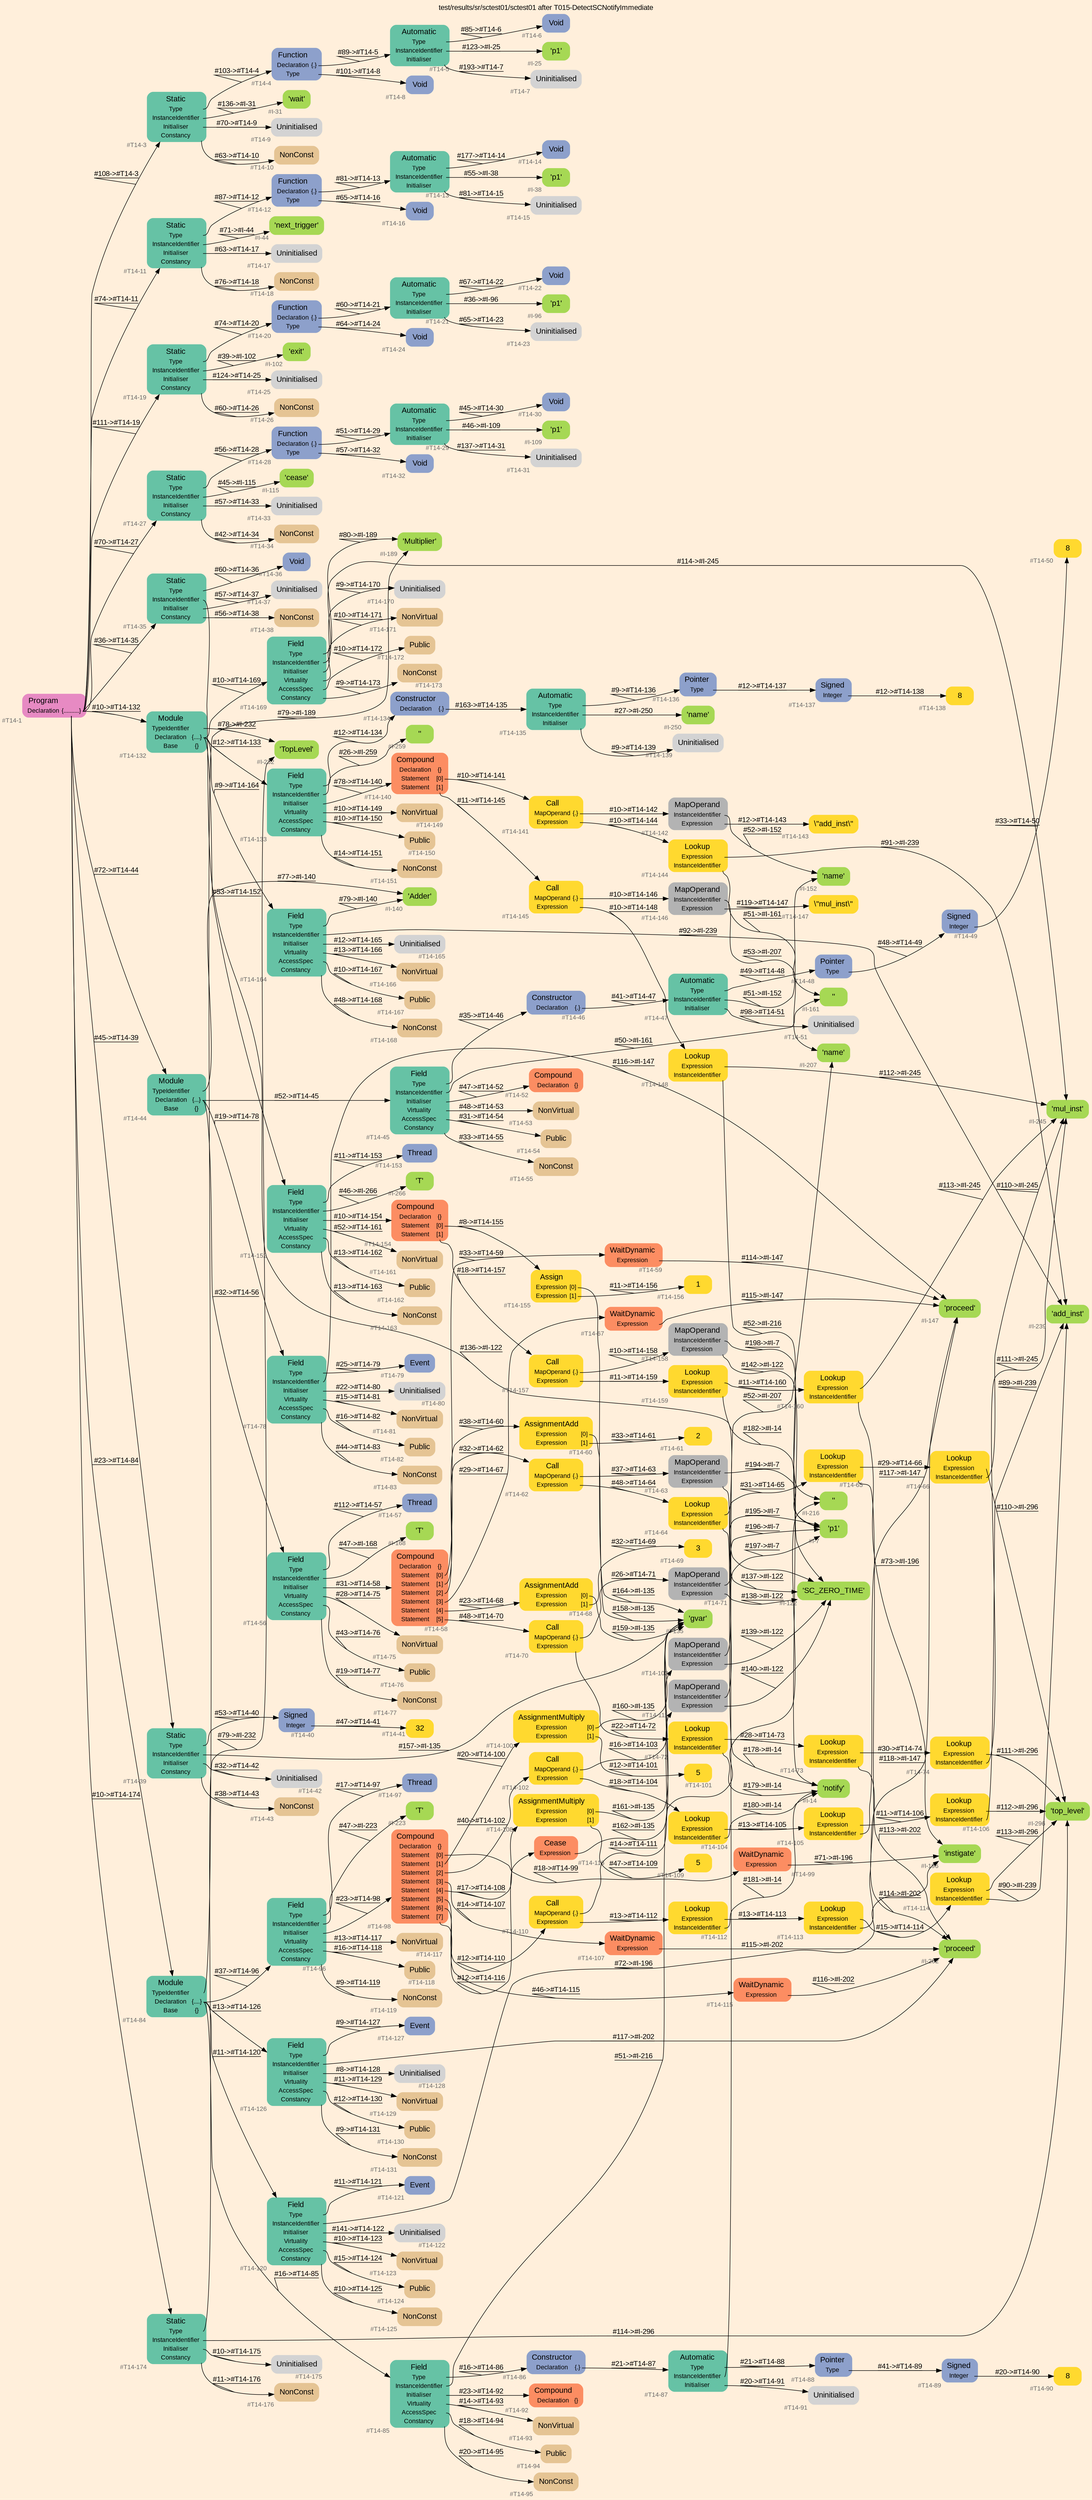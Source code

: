 digraph "test/results/sr/sctest01/sctest01 after T015-DetectSCNotifyImmediate" {
label = "test/results/sr/sctest01/sctest01 after T015-DetectSCNotifyImmediate"
labelloc = t
graph [
    rankdir = "LR"
    ranksep = 0.3
    bgcolor = antiquewhite1
    color = black
    fontcolor = black
    fontname = "Arial"
];
node [
    fontname = "Arial"
];
edge [
    fontname = "Arial"
];

// -------------------- node figure --------------------
// -------- block #T14-1 ----------
"#T14-1" [
    fillcolor = "/set28/4"
    xlabel = "#T14-1"
    fontsize = "12"
    fontcolor = grey40
    shape = "plaintext"
    label = <<TABLE BORDER="0" CELLBORDER="0" CELLSPACING="0">
     <TR><TD><FONT COLOR="black" POINT-SIZE="15">Program</FONT></TD></TR>
     <TR><TD><FONT COLOR="black" POINT-SIZE="12">Declaration</FONT></TD><TD PORT="port0"><FONT COLOR="black" POINT-SIZE="12">{..........}</FONT></TD></TR>
    </TABLE>>
    style = "rounded,filled"
];

// -------- block #T14-3 ----------
"#T14-3" [
    fillcolor = "/set28/1"
    xlabel = "#T14-3"
    fontsize = "12"
    fontcolor = grey40
    shape = "plaintext"
    label = <<TABLE BORDER="0" CELLBORDER="0" CELLSPACING="0">
     <TR><TD><FONT COLOR="black" POINT-SIZE="15">Static</FONT></TD></TR>
     <TR><TD><FONT COLOR="black" POINT-SIZE="12">Type</FONT></TD><TD PORT="port0"></TD></TR>
     <TR><TD><FONT COLOR="black" POINT-SIZE="12">InstanceIdentifier</FONT></TD><TD PORT="port1"></TD></TR>
     <TR><TD><FONT COLOR="black" POINT-SIZE="12">Initialiser</FONT></TD><TD PORT="port2"></TD></TR>
     <TR><TD><FONT COLOR="black" POINT-SIZE="12">Constancy</FONT></TD><TD PORT="port3"></TD></TR>
    </TABLE>>
    style = "rounded,filled"
];

// -------- block #T14-4 ----------
"#T14-4" [
    fillcolor = "/set28/3"
    xlabel = "#T14-4"
    fontsize = "12"
    fontcolor = grey40
    shape = "plaintext"
    label = <<TABLE BORDER="0" CELLBORDER="0" CELLSPACING="0">
     <TR><TD><FONT COLOR="black" POINT-SIZE="15">Function</FONT></TD></TR>
     <TR><TD><FONT COLOR="black" POINT-SIZE="12">Declaration</FONT></TD><TD PORT="port0"><FONT COLOR="black" POINT-SIZE="12">{.}</FONT></TD></TR>
     <TR><TD><FONT COLOR="black" POINT-SIZE="12">Type</FONT></TD><TD PORT="port1"></TD></TR>
    </TABLE>>
    style = "rounded,filled"
];

// -------- block #T14-5 ----------
"#T14-5" [
    fillcolor = "/set28/1"
    xlabel = "#T14-5"
    fontsize = "12"
    fontcolor = grey40
    shape = "plaintext"
    label = <<TABLE BORDER="0" CELLBORDER="0" CELLSPACING="0">
     <TR><TD><FONT COLOR="black" POINT-SIZE="15">Automatic</FONT></TD></TR>
     <TR><TD><FONT COLOR="black" POINT-SIZE="12">Type</FONT></TD><TD PORT="port0"></TD></TR>
     <TR><TD><FONT COLOR="black" POINT-SIZE="12">InstanceIdentifier</FONT></TD><TD PORT="port1"></TD></TR>
     <TR><TD><FONT COLOR="black" POINT-SIZE="12">Initialiser</FONT></TD><TD PORT="port2"></TD></TR>
    </TABLE>>
    style = "rounded,filled"
];

// -------- block #T14-6 ----------
"#T14-6" [
    fillcolor = "/set28/3"
    xlabel = "#T14-6"
    fontsize = "12"
    fontcolor = grey40
    shape = "plaintext"
    label = <<TABLE BORDER="0" CELLBORDER="0" CELLSPACING="0">
     <TR><TD><FONT COLOR="black" POINT-SIZE="15">Void</FONT></TD></TR>
    </TABLE>>
    style = "rounded,filled"
];

// -------- block #I-25 ----------
"#I-25" [
    fillcolor = "/set28/5"
    xlabel = "#I-25"
    fontsize = "12"
    fontcolor = grey40
    shape = "plaintext"
    label = <<TABLE BORDER="0" CELLBORDER="0" CELLSPACING="0">
     <TR><TD><FONT COLOR="black" POINT-SIZE="15">'p1'</FONT></TD></TR>
    </TABLE>>
    style = "rounded,filled"
];

// -------- block #T14-7 ----------
"#T14-7" [
    xlabel = "#T14-7"
    fontsize = "12"
    fontcolor = grey40
    shape = "plaintext"
    label = <<TABLE BORDER="0" CELLBORDER="0" CELLSPACING="0">
     <TR><TD><FONT COLOR="black" POINT-SIZE="15">Uninitialised</FONT></TD></TR>
    </TABLE>>
    style = "rounded,filled"
];

// -------- block #T14-8 ----------
"#T14-8" [
    fillcolor = "/set28/3"
    xlabel = "#T14-8"
    fontsize = "12"
    fontcolor = grey40
    shape = "plaintext"
    label = <<TABLE BORDER="0" CELLBORDER="0" CELLSPACING="0">
     <TR><TD><FONT COLOR="black" POINT-SIZE="15">Void</FONT></TD></TR>
    </TABLE>>
    style = "rounded,filled"
];

// -------- block #I-31 ----------
"#I-31" [
    fillcolor = "/set28/5"
    xlabel = "#I-31"
    fontsize = "12"
    fontcolor = grey40
    shape = "plaintext"
    label = <<TABLE BORDER="0" CELLBORDER="0" CELLSPACING="0">
     <TR><TD><FONT COLOR="black" POINT-SIZE="15">'wait'</FONT></TD></TR>
    </TABLE>>
    style = "rounded,filled"
];

// -------- block #T14-9 ----------
"#T14-9" [
    xlabel = "#T14-9"
    fontsize = "12"
    fontcolor = grey40
    shape = "plaintext"
    label = <<TABLE BORDER="0" CELLBORDER="0" CELLSPACING="0">
     <TR><TD><FONT COLOR="black" POINT-SIZE="15">Uninitialised</FONT></TD></TR>
    </TABLE>>
    style = "rounded,filled"
];

// -------- block #T14-10 ----------
"#T14-10" [
    fillcolor = "/set28/7"
    xlabel = "#T14-10"
    fontsize = "12"
    fontcolor = grey40
    shape = "plaintext"
    label = <<TABLE BORDER="0" CELLBORDER="0" CELLSPACING="0">
     <TR><TD><FONT COLOR="black" POINT-SIZE="15">NonConst</FONT></TD></TR>
    </TABLE>>
    style = "rounded,filled"
];

// -------- block #T14-11 ----------
"#T14-11" [
    fillcolor = "/set28/1"
    xlabel = "#T14-11"
    fontsize = "12"
    fontcolor = grey40
    shape = "plaintext"
    label = <<TABLE BORDER="0" CELLBORDER="0" CELLSPACING="0">
     <TR><TD><FONT COLOR="black" POINT-SIZE="15">Static</FONT></TD></TR>
     <TR><TD><FONT COLOR="black" POINT-SIZE="12">Type</FONT></TD><TD PORT="port0"></TD></TR>
     <TR><TD><FONT COLOR="black" POINT-SIZE="12">InstanceIdentifier</FONT></TD><TD PORT="port1"></TD></TR>
     <TR><TD><FONT COLOR="black" POINT-SIZE="12">Initialiser</FONT></TD><TD PORT="port2"></TD></TR>
     <TR><TD><FONT COLOR="black" POINT-SIZE="12">Constancy</FONT></TD><TD PORT="port3"></TD></TR>
    </TABLE>>
    style = "rounded,filled"
];

// -------- block #T14-12 ----------
"#T14-12" [
    fillcolor = "/set28/3"
    xlabel = "#T14-12"
    fontsize = "12"
    fontcolor = grey40
    shape = "plaintext"
    label = <<TABLE BORDER="0" CELLBORDER="0" CELLSPACING="0">
     <TR><TD><FONT COLOR="black" POINT-SIZE="15">Function</FONT></TD></TR>
     <TR><TD><FONT COLOR="black" POINT-SIZE="12">Declaration</FONT></TD><TD PORT="port0"><FONT COLOR="black" POINT-SIZE="12">{.}</FONT></TD></TR>
     <TR><TD><FONT COLOR="black" POINT-SIZE="12">Type</FONT></TD><TD PORT="port1"></TD></TR>
    </TABLE>>
    style = "rounded,filled"
];

// -------- block #T14-13 ----------
"#T14-13" [
    fillcolor = "/set28/1"
    xlabel = "#T14-13"
    fontsize = "12"
    fontcolor = grey40
    shape = "plaintext"
    label = <<TABLE BORDER="0" CELLBORDER="0" CELLSPACING="0">
     <TR><TD><FONT COLOR="black" POINT-SIZE="15">Automatic</FONT></TD></TR>
     <TR><TD><FONT COLOR="black" POINT-SIZE="12">Type</FONT></TD><TD PORT="port0"></TD></TR>
     <TR><TD><FONT COLOR="black" POINT-SIZE="12">InstanceIdentifier</FONT></TD><TD PORT="port1"></TD></TR>
     <TR><TD><FONT COLOR="black" POINT-SIZE="12">Initialiser</FONT></TD><TD PORT="port2"></TD></TR>
    </TABLE>>
    style = "rounded,filled"
];

// -------- block #T14-14 ----------
"#T14-14" [
    fillcolor = "/set28/3"
    xlabel = "#T14-14"
    fontsize = "12"
    fontcolor = grey40
    shape = "plaintext"
    label = <<TABLE BORDER="0" CELLBORDER="0" CELLSPACING="0">
     <TR><TD><FONT COLOR="black" POINT-SIZE="15">Void</FONT></TD></TR>
    </TABLE>>
    style = "rounded,filled"
];

// -------- block #I-38 ----------
"#I-38" [
    fillcolor = "/set28/5"
    xlabel = "#I-38"
    fontsize = "12"
    fontcolor = grey40
    shape = "plaintext"
    label = <<TABLE BORDER="0" CELLBORDER="0" CELLSPACING="0">
     <TR><TD><FONT COLOR="black" POINT-SIZE="15">'p1'</FONT></TD></TR>
    </TABLE>>
    style = "rounded,filled"
];

// -------- block #T14-15 ----------
"#T14-15" [
    xlabel = "#T14-15"
    fontsize = "12"
    fontcolor = grey40
    shape = "plaintext"
    label = <<TABLE BORDER="0" CELLBORDER="0" CELLSPACING="0">
     <TR><TD><FONT COLOR="black" POINT-SIZE="15">Uninitialised</FONT></TD></TR>
    </TABLE>>
    style = "rounded,filled"
];

// -------- block #T14-16 ----------
"#T14-16" [
    fillcolor = "/set28/3"
    xlabel = "#T14-16"
    fontsize = "12"
    fontcolor = grey40
    shape = "plaintext"
    label = <<TABLE BORDER="0" CELLBORDER="0" CELLSPACING="0">
     <TR><TD><FONT COLOR="black" POINT-SIZE="15">Void</FONT></TD></TR>
    </TABLE>>
    style = "rounded,filled"
];

// -------- block #I-44 ----------
"#I-44" [
    fillcolor = "/set28/5"
    xlabel = "#I-44"
    fontsize = "12"
    fontcolor = grey40
    shape = "plaintext"
    label = <<TABLE BORDER="0" CELLBORDER="0" CELLSPACING="0">
     <TR><TD><FONT COLOR="black" POINT-SIZE="15">'next_trigger'</FONT></TD></TR>
    </TABLE>>
    style = "rounded,filled"
];

// -------- block #T14-17 ----------
"#T14-17" [
    xlabel = "#T14-17"
    fontsize = "12"
    fontcolor = grey40
    shape = "plaintext"
    label = <<TABLE BORDER="0" CELLBORDER="0" CELLSPACING="0">
     <TR><TD><FONT COLOR="black" POINT-SIZE="15">Uninitialised</FONT></TD></TR>
    </TABLE>>
    style = "rounded,filled"
];

// -------- block #T14-18 ----------
"#T14-18" [
    fillcolor = "/set28/7"
    xlabel = "#T14-18"
    fontsize = "12"
    fontcolor = grey40
    shape = "plaintext"
    label = <<TABLE BORDER="0" CELLBORDER="0" CELLSPACING="0">
     <TR><TD><FONT COLOR="black" POINT-SIZE="15">NonConst</FONT></TD></TR>
    </TABLE>>
    style = "rounded,filled"
];

// -------- block #T14-19 ----------
"#T14-19" [
    fillcolor = "/set28/1"
    xlabel = "#T14-19"
    fontsize = "12"
    fontcolor = grey40
    shape = "plaintext"
    label = <<TABLE BORDER="0" CELLBORDER="0" CELLSPACING="0">
     <TR><TD><FONT COLOR="black" POINT-SIZE="15">Static</FONT></TD></TR>
     <TR><TD><FONT COLOR="black" POINT-SIZE="12">Type</FONT></TD><TD PORT="port0"></TD></TR>
     <TR><TD><FONT COLOR="black" POINT-SIZE="12">InstanceIdentifier</FONT></TD><TD PORT="port1"></TD></TR>
     <TR><TD><FONT COLOR="black" POINT-SIZE="12">Initialiser</FONT></TD><TD PORT="port2"></TD></TR>
     <TR><TD><FONT COLOR="black" POINT-SIZE="12">Constancy</FONT></TD><TD PORT="port3"></TD></TR>
    </TABLE>>
    style = "rounded,filled"
];

// -------- block #T14-20 ----------
"#T14-20" [
    fillcolor = "/set28/3"
    xlabel = "#T14-20"
    fontsize = "12"
    fontcolor = grey40
    shape = "plaintext"
    label = <<TABLE BORDER="0" CELLBORDER="0" CELLSPACING="0">
     <TR><TD><FONT COLOR="black" POINT-SIZE="15">Function</FONT></TD></TR>
     <TR><TD><FONT COLOR="black" POINT-SIZE="12">Declaration</FONT></TD><TD PORT="port0"><FONT COLOR="black" POINT-SIZE="12">{.}</FONT></TD></TR>
     <TR><TD><FONT COLOR="black" POINT-SIZE="12">Type</FONT></TD><TD PORT="port1"></TD></TR>
    </TABLE>>
    style = "rounded,filled"
];

// -------- block #T14-21 ----------
"#T14-21" [
    fillcolor = "/set28/1"
    xlabel = "#T14-21"
    fontsize = "12"
    fontcolor = grey40
    shape = "plaintext"
    label = <<TABLE BORDER="0" CELLBORDER="0" CELLSPACING="0">
     <TR><TD><FONT COLOR="black" POINT-SIZE="15">Automatic</FONT></TD></TR>
     <TR><TD><FONT COLOR="black" POINT-SIZE="12">Type</FONT></TD><TD PORT="port0"></TD></TR>
     <TR><TD><FONT COLOR="black" POINT-SIZE="12">InstanceIdentifier</FONT></TD><TD PORT="port1"></TD></TR>
     <TR><TD><FONT COLOR="black" POINT-SIZE="12">Initialiser</FONT></TD><TD PORT="port2"></TD></TR>
    </TABLE>>
    style = "rounded,filled"
];

// -------- block #T14-22 ----------
"#T14-22" [
    fillcolor = "/set28/3"
    xlabel = "#T14-22"
    fontsize = "12"
    fontcolor = grey40
    shape = "plaintext"
    label = <<TABLE BORDER="0" CELLBORDER="0" CELLSPACING="0">
     <TR><TD><FONT COLOR="black" POINT-SIZE="15">Void</FONT></TD></TR>
    </TABLE>>
    style = "rounded,filled"
];

// -------- block #I-96 ----------
"#I-96" [
    fillcolor = "/set28/5"
    xlabel = "#I-96"
    fontsize = "12"
    fontcolor = grey40
    shape = "plaintext"
    label = <<TABLE BORDER="0" CELLBORDER="0" CELLSPACING="0">
     <TR><TD><FONT COLOR="black" POINT-SIZE="15">'p1'</FONT></TD></TR>
    </TABLE>>
    style = "rounded,filled"
];

// -------- block #T14-23 ----------
"#T14-23" [
    xlabel = "#T14-23"
    fontsize = "12"
    fontcolor = grey40
    shape = "plaintext"
    label = <<TABLE BORDER="0" CELLBORDER="0" CELLSPACING="0">
     <TR><TD><FONT COLOR="black" POINT-SIZE="15">Uninitialised</FONT></TD></TR>
    </TABLE>>
    style = "rounded,filled"
];

// -------- block #T14-24 ----------
"#T14-24" [
    fillcolor = "/set28/3"
    xlabel = "#T14-24"
    fontsize = "12"
    fontcolor = grey40
    shape = "plaintext"
    label = <<TABLE BORDER="0" CELLBORDER="0" CELLSPACING="0">
     <TR><TD><FONT COLOR="black" POINT-SIZE="15">Void</FONT></TD></TR>
    </TABLE>>
    style = "rounded,filled"
];

// -------- block #I-102 ----------
"#I-102" [
    fillcolor = "/set28/5"
    xlabel = "#I-102"
    fontsize = "12"
    fontcolor = grey40
    shape = "plaintext"
    label = <<TABLE BORDER="0" CELLBORDER="0" CELLSPACING="0">
     <TR><TD><FONT COLOR="black" POINT-SIZE="15">'exit'</FONT></TD></TR>
    </TABLE>>
    style = "rounded,filled"
];

// -------- block #T14-25 ----------
"#T14-25" [
    xlabel = "#T14-25"
    fontsize = "12"
    fontcolor = grey40
    shape = "plaintext"
    label = <<TABLE BORDER="0" CELLBORDER="0" CELLSPACING="0">
     <TR><TD><FONT COLOR="black" POINT-SIZE="15">Uninitialised</FONT></TD></TR>
    </TABLE>>
    style = "rounded,filled"
];

// -------- block #T14-26 ----------
"#T14-26" [
    fillcolor = "/set28/7"
    xlabel = "#T14-26"
    fontsize = "12"
    fontcolor = grey40
    shape = "plaintext"
    label = <<TABLE BORDER="0" CELLBORDER="0" CELLSPACING="0">
     <TR><TD><FONT COLOR="black" POINT-SIZE="15">NonConst</FONT></TD></TR>
    </TABLE>>
    style = "rounded,filled"
];

// -------- block #T14-27 ----------
"#T14-27" [
    fillcolor = "/set28/1"
    xlabel = "#T14-27"
    fontsize = "12"
    fontcolor = grey40
    shape = "plaintext"
    label = <<TABLE BORDER="0" CELLBORDER="0" CELLSPACING="0">
     <TR><TD><FONT COLOR="black" POINT-SIZE="15">Static</FONT></TD></TR>
     <TR><TD><FONT COLOR="black" POINT-SIZE="12">Type</FONT></TD><TD PORT="port0"></TD></TR>
     <TR><TD><FONT COLOR="black" POINT-SIZE="12">InstanceIdentifier</FONT></TD><TD PORT="port1"></TD></TR>
     <TR><TD><FONT COLOR="black" POINT-SIZE="12">Initialiser</FONT></TD><TD PORT="port2"></TD></TR>
     <TR><TD><FONT COLOR="black" POINT-SIZE="12">Constancy</FONT></TD><TD PORT="port3"></TD></TR>
    </TABLE>>
    style = "rounded,filled"
];

// -------- block #T14-28 ----------
"#T14-28" [
    fillcolor = "/set28/3"
    xlabel = "#T14-28"
    fontsize = "12"
    fontcolor = grey40
    shape = "plaintext"
    label = <<TABLE BORDER="0" CELLBORDER="0" CELLSPACING="0">
     <TR><TD><FONT COLOR="black" POINT-SIZE="15">Function</FONT></TD></TR>
     <TR><TD><FONT COLOR="black" POINT-SIZE="12">Declaration</FONT></TD><TD PORT="port0"><FONT COLOR="black" POINT-SIZE="12">{.}</FONT></TD></TR>
     <TR><TD><FONT COLOR="black" POINT-SIZE="12">Type</FONT></TD><TD PORT="port1"></TD></TR>
    </TABLE>>
    style = "rounded,filled"
];

// -------- block #T14-29 ----------
"#T14-29" [
    fillcolor = "/set28/1"
    xlabel = "#T14-29"
    fontsize = "12"
    fontcolor = grey40
    shape = "plaintext"
    label = <<TABLE BORDER="0" CELLBORDER="0" CELLSPACING="0">
     <TR><TD><FONT COLOR="black" POINT-SIZE="15">Automatic</FONT></TD></TR>
     <TR><TD><FONT COLOR="black" POINT-SIZE="12">Type</FONT></TD><TD PORT="port0"></TD></TR>
     <TR><TD><FONT COLOR="black" POINT-SIZE="12">InstanceIdentifier</FONT></TD><TD PORT="port1"></TD></TR>
     <TR><TD><FONT COLOR="black" POINT-SIZE="12">Initialiser</FONT></TD><TD PORT="port2"></TD></TR>
    </TABLE>>
    style = "rounded,filled"
];

// -------- block #T14-30 ----------
"#T14-30" [
    fillcolor = "/set28/3"
    xlabel = "#T14-30"
    fontsize = "12"
    fontcolor = grey40
    shape = "plaintext"
    label = <<TABLE BORDER="0" CELLBORDER="0" CELLSPACING="0">
     <TR><TD><FONT COLOR="black" POINT-SIZE="15">Void</FONT></TD></TR>
    </TABLE>>
    style = "rounded,filled"
];

// -------- block #I-109 ----------
"#I-109" [
    fillcolor = "/set28/5"
    xlabel = "#I-109"
    fontsize = "12"
    fontcolor = grey40
    shape = "plaintext"
    label = <<TABLE BORDER="0" CELLBORDER="0" CELLSPACING="0">
     <TR><TD><FONT COLOR="black" POINT-SIZE="15">'p1'</FONT></TD></TR>
    </TABLE>>
    style = "rounded,filled"
];

// -------- block #T14-31 ----------
"#T14-31" [
    xlabel = "#T14-31"
    fontsize = "12"
    fontcolor = grey40
    shape = "plaintext"
    label = <<TABLE BORDER="0" CELLBORDER="0" CELLSPACING="0">
     <TR><TD><FONT COLOR="black" POINT-SIZE="15">Uninitialised</FONT></TD></TR>
    </TABLE>>
    style = "rounded,filled"
];

// -------- block #T14-32 ----------
"#T14-32" [
    fillcolor = "/set28/3"
    xlabel = "#T14-32"
    fontsize = "12"
    fontcolor = grey40
    shape = "plaintext"
    label = <<TABLE BORDER="0" CELLBORDER="0" CELLSPACING="0">
     <TR><TD><FONT COLOR="black" POINT-SIZE="15">Void</FONT></TD></TR>
    </TABLE>>
    style = "rounded,filled"
];

// -------- block #I-115 ----------
"#I-115" [
    fillcolor = "/set28/5"
    xlabel = "#I-115"
    fontsize = "12"
    fontcolor = grey40
    shape = "plaintext"
    label = <<TABLE BORDER="0" CELLBORDER="0" CELLSPACING="0">
     <TR><TD><FONT COLOR="black" POINT-SIZE="15">'cease'</FONT></TD></TR>
    </TABLE>>
    style = "rounded,filled"
];

// -------- block #T14-33 ----------
"#T14-33" [
    xlabel = "#T14-33"
    fontsize = "12"
    fontcolor = grey40
    shape = "plaintext"
    label = <<TABLE BORDER="0" CELLBORDER="0" CELLSPACING="0">
     <TR><TD><FONT COLOR="black" POINT-SIZE="15">Uninitialised</FONT></TD></TR>
    </TABLE>>
    style = "rounded,filled"
];

// -------- block #T14-34 ----------
"#T14-34" [
    fillcolor = "/set28/7"
    xlabel = "#T14-34"
    fontsize = "12"
    fontcolor = grey40
    shape = "plaintext"
    label = <<TABLE BORDER="0" CELLBORDER="0" CELLSPACING="0">
     <TR><TD><FONT COLOR="black" POINT-SIZE="15">NonConst</FONT></TD></TR>
    </TABLE>>
    style = "rounded,filled"
];

// -------- block #T14-35 ----------
"#T14-35" [
    fillcolor = "/set28/1"
    xlabel = "#T14-35"
    fontsize = "12"
    fontcolor = grey40
    shape = "plaintext"
    label = <<TABLE BORDER="0" CELLBORDER="0" CELLSPACING="0">
     <TR><TD><FONT COLOR="black" POINT-SIZE="15">Static</FONT></TD></TR>
     <TR><TD><FONT COLOR="black" POINT-SIZE="12">Type</FONT></TD><TD PORT="port0"></TD></TR>
     <TR><TD><FONT COLOR="black" POINT-SIZE="12">InstanceIdentifier</FONT></TD><TD PORT="port1"></TD></TR>
     <TR><TD><FONT COLOR="black" POINT-SIZE="12">Initialiser</FONT></TD><TD PORT="port2"></TD></TR>
     <TR><TD><FONT COLOR="black" POINT-SIZE="12">Constancy</FONT></TD><TD PORT="port3"></TD></TR>
    </TABLE>>
    style = "rounded,filled"
];

// -------- block #T14-36 ----------
"#T14-36" [
    fillcolor = "/set28/3"
    xlabel = "#T14-36"
    fontsize = "12"
    fontcolor = grey40
    shape = "plaintext"
    label = <<TABLE BORDER="0" CELLBORDER="0" CELLSPACING="0">
     <TR><TD><FONT COLOR="black" POINT-SIZE="15">Void</FONT></TD></TR>
    </TABLE>>
    style = "rounded,filled"
];

// -------- block #I-122 ----------
"#I-122" [
    fillcolor = "/set28/5"
    xlabel = "#I-122"
    fontsize = "12"
    fontcolor = grey40
    shape = "plaintext"
    label = <<TABLE BORDER="0" CELLBORDER="0" CELLSPACING="0">
     <TR><TD><FONT COLOR="black" POINT-SIZE="15">'SC_ZERO_TIME'</FONT></TD></TR>
    </TABLE>>
    style = "rounded,filled"
];

// -------- block #T14-37 ----------
"#T14-37" [
    xlabel = "#T14-37"
    fontsize = "12"
    fontcolor = grey40
    shape = "plaintext"
    label = <<TABLE BORDER="0" CELLBORDER="0" CELLSPACING="0">
     <TR><TD><FONT COLOR="black" POINT-SIZE="15">Uninitialised</FONT></TD></TR>
    </TABLE>>
    style = "rounded,filled"
];

// -------- block #T14-38 ----------
"#T14-38" [
    fillcolor = "/set28/7"
    xlabel = "#T14-38"
    fontsize = "12"
    fontcolor = grey40
    shape = "plaintext"
    label = <<TABLE BORDER="0" CELLBORDER="0" CELLSPACING="0">
     <TR><TD><FONT COLOR="black" POINT-SIZE="15">NonConst</FONT></TD></TR>
    </TABLE>>
    style = "rounded,filled"
];

// -------- block #T14-39 ----------
"#T14-39" [
    fillcolor = "/set28/1"
    xlabel = "#T14-39"
    fontsize = "12"
    fontcolor = grey40
    shape = "plaintext"
    label = <<TABLE BORDER="0" CELLBORDER="0" CELLSPACING="0">
     <TR><TD><FONT COLOR="black" POINT-SIZE="15">Static</FONT></TD></TR>
     <TR><TD><FONT COLOR="black" POINT-SIZE="12">Type</FONT></TD><TD PORT="port0"></TD></TR>
     <TR><TD><FONT COLOR="black" POINT-SIZE="12">InstanceIdentifier</FONT></TD><TD PORT="port1"></TD></TR>
     <TR><TD><FONT COLOR="black" POINT-SIZE="12">Initialiser</FONT></TD><TD PORT="port2"></TD></TR>
     <TR><TD><FONT COLOR="black" POINT-SIZE="12">Constancy</FONT></TD><TD PORT="port3"></TD></TR>
    </TABLE>>
    style = "rounded,filled"
];

// -------- block #T14-40 ----------
"#T14-40" [
    fillcolor = "/set28/3"
    xlabel = "#T14-40"
    fontsize = "12"
    fontcolor = grey40
    shape = "plaintext"
    label = <<TABLE BORDER="0" CELLBORDER="0" CELLSPACING="0">
     <TR><TD><FONT COLOR="black" POINT-SIZE="15">Signed</FONT></TD></TR>
     <TR><TD><FONT COLOR="black" POINT-SIZE="12">Integer</FONT></TD><TD PORT="port0"></TD></TR>
    </TABLE>>
    style = "rounded,filled"
];

// -------- block #T14-41 ----------
"#T14-41" [
    fillcolor = "/set28/6"
    xlabel = "#T14-41"
    fontsize = "12"
    fontcolor = grey40
    shape = "plaintext"
    label = <<TABLE BORDER="0" CELLBORDER="0" CELLSPACING="0">
     <TR><TD><FONT COLOR="black" POINT-SIZE="15">32</FONT></TD></TR>
    </TABLE>>
    style = "rounded,filled"
];

// -------- block #I-135 ----------
"#I-135" [
    fillcolor = "/set28/5"
    xlabel = "#I-135"
    fontsize = "12"
    fontcolor = grey40
    shape = "plaintext"
    label = <<TABLE BORDER="0" CELLBORDER="0" CELLSPACING="0">
     <TR><TD><FONT COLOR="black" POINT-SIZE="15">'gvar'</FONT></TD></TR>
    </TABLE>>
    style = "rounded,filled"
];

// -------- block #T14-42 ----------
"#T14-42" [
    xlabel = "#T14-42"
    fontsize = "12"
    fontcolor = grey40
    shape = "plaintext"
    label = <<TABLE BORDER="0" CELLBORDER="0" CELLSPACING="0">
     <TR><TD><FONT COLOR="black" POINT-SIZE="15">Uninitialised</FONT></TD></TR>
    </TABLE>>
    style = "rounded,filled"
];

// -------- block #T14-43 ----------
"#T14-43" [
    fillcolor = "/set28/7"
    xlabel = "#T14-43"
    fontsize = "12"
    fontcolor = grey40
    shape = "plaintext"
    label = <<TABLE BORDER="0" CELLBORDER="0" CELLSPACING="0">
     <TR><TD><FONT COLOR="black" POINT-SIZE="15">NonConst</FONT></TD></TR>
    </TABLE>>
    style = "rounded,filled"
];

// -------- block #T14-44 ----------
"#T14-44" [
    fillcolor = "/set28/1"
    xlabel = "#T14-44"
    fontsize = "12"
    fontcolor = grey40
    shape = "plaintext"
    label = <<TABLE BORDER="0" CELLBORDER="0" CELLSPACING="0">
     <TR><TD><FONT COLOR="black" POINT-SIZE="15">Module</FONT></TD></TR>
     <TR><TD><FONT COLOR="black" POINT-SIZE="12">TypeIdentifier</FONT></TD><TD PORT="port0"></TD></TR>
     <TR><TD><FONT COLOR="black" POINT-SIZE="12">Declaration</FONT></TD><TD PORT="port1"><FONT COLOR="black" POINT-SIZE="12">{...}</FONT></TD></TR>
     <TR><TD><FONT COLOR="black" POINT-SIZE="12">Base</FONT></TD><TD PORT="port2"><FONT COLOR="black" POINT-SIZE="12">{}</FONT></TD></TR>
    </TABLE>>
    style = "rounded,filled"
];

// -------- block #I-140 ----------
"#I-140" [
    fillcolor = "/set28/5"
    xlabel = "#I-140"
    fontsize = "12"
    fontcolor = grey40
    shape = "plaintext"
    label = <<TABLE BORDER="0" CELLBORDER="0" CELLSPACING="0">
     <TR><TD><FONT COLOR="black" POINT-SIZE="15">'Adder'</FONT></TD></TR>
    </TABLE>>
    style = "rounded,filled"
];

// -------- block #T14-45 ----------
"#T14-45" [
    fillcolor = "/set28/1"
    xlabel = "#T14-45"
    fontsize = "12"
    fontcolor = grey40
    shape = "plaintext"
    label = <<TABLE BORDER="0" CELLBORDER="0" CELLSPACING="0">
     <TR><TD><FONT COLOR="black" POINT-SIZE="15">Field</FONT></TD></TR>
     <TR><TD><FONT COLOR="black" POINT-SIZE="12">Type</FONT></TD><TD PORT="port0"></TD></TR>
     <TR><TD><FONT COLOR="black" POINT-SIZE="12">InstanceIdentifier</FONT></TD><TD PORT="port1"></TD></TR>
     <TR><TD><FONT COLOR="black" POINT-SIZE="12">Initialiser</FONT></TD><TD PORT="port2"></TD></TR>
     <TR><TD><FONT COLOR="black" POINT-SIZE="12">Virtuality</FONT></TD><TD PORT="port3"></TD></TR>
     <TR><TD><FONT COLOR="black" POINT-SIZE="12">AccessSpec</FONT></TD><TD PORT="port4"></TD></TR>
     <TR><TD><FONT COLOR="black" POINT-SIZE="12">Constancy</FONT></TD><TD PORT="port5"></TD></TR>
    </TABLE>>
    style = "rounded,filled"
];

// -------- block #T14-46 ----------
"#T14-46" [
    fillcolor = "/set28/3"
    xlabel = "#T14-46"
    fontsize = "12"
    fontcolor = grey40
    shape = "plaintext"
    label = <<TABLE BORDER="0" CELLBORDER="0" CELLSPACING="0">
     <TR><TD><FONT COLOR="black" POINT-SIZE="15">Constructor</FONT></TD></TR>
     <TR><TD><FONT COLOR="black" POINT-SIZE="12">Declaration</FONT></TD><TD PORT="port0"><FONT COLOR="black" POINT-SIZE="12">{.}</FONT></TD></TR>
    </TABLE>>
    style = "rounded,filled"
];

// -------- block #T14-47 ----------
"#T14-47" [
    fillcolor = "/set28/1"
    xlabel = "#T14-47"
    fontsize = "12"
    fontcolor = grey40
    shape = "plaintext"
    label = <<TABLE BORDER="0" CELLBORDER="0" CELLSPACING="0">
     <TR><TD><FONT COLOR="black" POINT-SIZE="15">Automatic</FONT></TD></TR>
     <TR><TD><FONT COLOR="black" POINT-SIZE="12">Type</FONT></TD><TD PORT="port0"></TD></TR>
     <TR><TD><FONT COLOR="black" POINT-SIZE="12">InstanceIdentifier</FONT></TD><TD PORT="port1"></TD></TR>
     <TR><TD><FONT COLOR="black" POINT-SIZE="12">Initialiser</FONT></TD><TD PORT="port2"></TD></TR>
    </TABLE>>
    style = "rounded,filled"
];

// -------- block #T14-48 ----------
"#T14-48" [
    fillcolor = "/set28/3"
    xlabel = "#T14-48"
    fontsize = "12"
    fontcolor = grey40
    shape = "plaintext"
    label = <<TABLE BORDER="0" CELLBORDER="0" CELLSPACING="0">
     <TR><TD><FONT COLOR="black" POINT-SIZE="15">Pointer</FONT></TD></TR>
     <TR><TD><FONT COLOR="black" POINT-SIZE="12">Type</FONT></TD><TD PORT="port0"></TD></TR>
    </TABLE>>
    style = "rounded,filled"
];

// -------- block #T14-49 ----------
"#T14-49" [
    fillcolor = "/set28/3"
    xlabel = "#T14-49"
    fontsize = "12"
    fontcolor = grey40
    shape = "plaintext"
    label = <<TABLE BORDER="0" CELLBORDER="0" CELLSPACING="0">
     <TR><TD><FONT COLOR="black" POINT-SIZE="15">Signed</FONT></TD></TR>
     <TR><TD><FONT COLOR="black" POINT-SIZE="12">Integer</FONT></TD><TD PORT="port0"></TD></TR>
    </TABLE>>
    style = "rounded,filled"
];

// -------- block #T14-50 ----------
"#T14-50" [
    fillcolor = "/set28/6"
    xlabel = "#T14-50"
    fontsize = "12"
    fontcolor = grey40
    shape = "plaintext"
    label = <<TABLE BORDER="0" CELLBORDER="0" CELLSPACING="0">
     <TR><TD><FONT COLOR="black" POINT-SIZE="15">8</FONT></TD></TR>
    </TABLE>>
    style = "rounded,filled"
];

// -------- block #I-152 ----------
"#I-152" [
    fillcolor = "/set28/5"
    xlabel = "#I-152"
    fontsize = "12"
    fontcolor = grey40
    shape = "plaintext"
    label = <<TABLE BORDER="0" CELLBORDER="0" CELLSPACING="0">
     <TR><TD><FONT COLOR="black" POINT-SIZE="15">'name'</FONT></TD></TR>
    </TABLE>>
    style = "rounded,filled"
];

// -------- block #T14-51 ----------
"#T14-51" [
    xlabel = "#T14-51"
    fontsize = "12"
    fontcolor = grey40
    shape = "plaintext"
    label = <<TABLE BORDER="0" CELLBORDER="0" CELLSPACING="0">
     <TR><TD><FONT COLOR="black" POINT-SIZE="15">Uninitialised</FONT></TD></TR>
    </TABLE>>
    style = "rounded,filled"
];

// -------- block #I-161 ----------
"#I-161" [
    fillcolor = "/set28/5"
    xlabel = "#I-161"
    fontsize = "12"
    fontcolor = grey40
    shape = "plaintext"
    label = <<TABLE BORDER="0" CELLBORDER="0" CELLSPACING="0">
     <TR><TD><FONT COLOR="black" POINT-SIZE="15">''</FONT></TD></TR>
    </TABLE>>
    style = "rounded,filled"
];

// -------- block #T14-52 ----------
"#T14-52" [
    fillcolor = "/set28/2"
    xlabel = "#T14-52"
    fontsize = "12"
    fontcolor = grey40
    shape = "plaintext"
    label = <<TABLE BORDER="0" CELLBORDER="0" CELLSPACING="0">
     <TR><TD><FONT COLOR="black" POINT-SIZE="15">Compound</FONT></TD></TR>
     <TR><TD><FONT COLOR="black" POINT-SIZE="12">Declaration</FONT></TD><TD PORT="port0"><FONT COLOR="black" POINT-SIZE="12">{}</FONT></TD></TR>
    </TABLE>>
    style = "rounded,filled"
];

// -------- block #T14-53 ----------
"#T14-53" [
    fillcolor = "/set28/7"
    xlabel = "#T14-53"
    fontsize = "12"
    fontcolor = grey40
    shape = "plaintext"
    label = <<TABLE BORDER="0" CELLBORDER="0" CELLSPACING="0">
     <TR><TD><FONT COLOR="black" POINT-SIZE="15">NonVirtual</FONT></TD></TR>
    </TABLE>>
    style = "rounded,filled"
];

// -------- block #T14-54 ----------
"#T14-54" [
    fillcolor = "/set28/7"
    xlabel = "#T14-54"
    fontsize = "12"
    fontcolor = grey40
    shape = "plaintext"
    label = <<TABLE BORDER="0" CELLBORDER="0" CELLSPACING="0">
     <TR><TD><FONT COLOR="black" POINT-SIZE="15">Public</FONT></TD></TR>
    </TABLE>>
    style = "rounded,filled"
];

// -------- block #T14-55 ----------
"#T14-55" [
    fillcolor = "/set28/7"
    xlabel = "#T14-55"
    fontsize = "12"
    fontcolor = grey40
    shape = "plaintext"
    label = <<TABLE BORDER="0" CELLBORDER="0" CELLSPACING="0">
     <TR><TD><FONT COLOR="black" POINT-SIZE="15">NonConst</FONT></TD></TR>
    </TABLE>>
    style = "rounded,filled"
];

// -------- block #T14-56 ----------
"#T14-56" [
    fillcolor = "/set28/1"
    xlabel = "#T14-56"
    fontsize = "12"
    fontcolor = grey40
    shape = "plaintext"
    label = <<TABLE BORDER="0" CELLBORDER="0" CELLSPACING="0">
     <TR><TD><FONT COLOR="black" POINT-SIZE="15">Field</FONT></TD></TR>
     <TR><TD><FONT COLOR="black" POINT-SIZE="12">Type</FONT></TD><TD PORT="port0"></TD></TR>
     <TR><TD><FONT COLOR="black" POINT-SIZE="12">InstanceIdentifier</FONT></TD><TD PORT="port1"></TD></TR>
     <TR><TD><FONT COLOR="black" POINT-SIZE="12">Initialiser</FONT></TD><TD PORT="port2"></TD></TR>
     <TR><TD><FONT COLOR="black" POINT-SIZE="12">Virtuality</FONT></TD><TD PORT="port3"></TD></TR>
     <TR><TD><FONT COLOR="black" POINT-SIZE="12">AccessSpec</FONT></TD><TD PORT="port4"></TD></TR>
     <TR><TD><FONT COLOR="black" POINT-SIZE="12">Constancy</FONT></TD><TD PORT="port5"></TD></TR>
    </TABLE>>
    style = "rounded,filled"
];

// -------- block #T14-57 ----------
"#T14-57" [
    fillcolor = "/set28/3"
    xlabel = "#T14-57"
    fontsize = "12"
    fontcolor = grey40
    shape = "plaintext"
    label = <<TABLE BORDER="0" CELLBORDER="0" CELLSPACING="0">
     <TR><TD><FONT COLOR="black" POINT-SIZE="15">Thread</FONT></TD></TR>
    </TABLE>>
    style = "rounded,filled"
];

// -------- block #I-168 ----------
"#I-168" [
    fillcolor = "/set28/5"
    xlabel = "#I-168"
    fontsize = "12"
    fontcolor = grey40
    shape = "plaintext"
    label = <<TABLE BORDER="0" CELLBORDER="0" CELLSPACING="0">
     <TR><TD><FONT COLOR="black" POINT-SIZE="15">'T'</FONT></TD></TR>
    </TABLE>>
    style = "rounded,filled"
];

// -------- block #T14-58 ----------
"#T14-58" [
    fillcolor = "/set28/2"
    xlabel = "#T14-58"
    fontsize = "12"
    fontcolor = grey40
    shape = "plaintext"
    label = <<TABLE BORDER="0" CELLBORDER="0" CELLSPACING="0">
     <TR><TD><FONT COLOR="black" POINT-SIZE="15">Compound</FONT></TD></TR>
     <TR><TD><FONT COLOR="black" POINT-SIZE="12">Declaration</FONT></TD><TD PORT="port0"><FONT COLOR="black" POINT-SIZE="12">{}</FONT></TD></TR>
     <TR><TD><FONT COLOR="black" POINT-SIZE="12">Statement</FONT></TD><TD PORT="port1"><FONT COLOR="black" POINT-SIZE="12">[0]</FONT></TD></TR>
     <TR><TD><FONT COLOR="black" POINT-SIZE="12">Statement</FONT></TD><TD PORT="port2"><FONT COLOR="black" POINT-SIZE="12">[1]</FONT></TD></TR>
     <TR><TD><FONT COLOR="black" POINT-SIZE="12">Statement</FONT></TD><TD PORT="port3"><FONT COLOR="black" POINT-SIZE="12">[2]</FONT></TD></TR>
     <TR><TD><FONT COLOR="black" POINT-SIZE="12">Statement</FONT></TD><TD PORT="port4"><FONT COLOR="black" POINT-SIZE="12">[3]</FONT></TD></TR>
     <TR><TD><FONT COLOR="black" POINT-SIZE="12">Statement</FONT></TD><TD PORT="port5"><FONT COLOR="black" POINT-SIZE="12">[4]</FONT></TD></TR>
     <TR><TD><FONT COLOR="black" POINT-SIZE="12">Statement</FONT></TD><TD PORT="port6"><FONT COLOR="black" POINT-SIZE="12">[5]</FONT></TD></TR>
    </TABLE>>
    style = "rounded,filled"
];

// -------- block #T14-59 ----------
"#T14-59" [
    fillcolor = "/set28/2"
    xlabel = "#T14-59"
    fontsize = "12"
    fontcolor = grey40
    shape = "plaintext"
    label = <<TABLE BORDER="0" CELLBORDER="0" CELLSPACING="0">
     <TR><TD><FONT COLOR="black" POINT-SIZE="15">WaitDynamic</FONT></TD></TR>
     <TR><TD><FONT COLOR="black" POINT-SIZE="12">Expression</FONT></TD><TD PORT="port0"></TD></TR>
    </TABLE>>
    style = "rounded,filled"
];

// -------- block #I-147 ----------
"#I-147" [
    fillcolor = "/set28/5"
    xlabel = "#I-147"
    fontsize = "12"
    fontcolor = grey40
    shape = "plaintext"
    label = <<TABLE BORDER="0" CELLBORDER="0" CELLSPACING="0">
     <TR><TD><FONT COLOR="black" POINT-SIZE="15">'proceed'</FONT></TD></TR>
    </TABLE>>
    style = "rounded,filled"
];

// -------- block #T14-60 ----------
"#T14-60" [
    fillcolor = "/set28/6"
    xlabel = "#T14-60"
    fontsize = "12"
    fontcolor = grey40
    shape = "plaintext"
    label = <<TABLE BORDER="0" CELLBORDER="0" CELLSPACING="0">
     <TR><TD><FONT COLOR="black" POINT-SIZE="15">AssignmentAdd</FONT></TD></TR>
     <TR><TD><FONT COLOR="black" POINT-SIZE="12">Expression</FONT></TD><TD PORT="port0"><FONT COLOR="black" POINT-SIZE="12">[0]</FONT></TD></TR>
     <TR><TD><FONT COLOR="black" POINT-SIZE="12">Expression</FONT></TD><TD PORT="port1"><FONT COLOR="black" POINT-SIZE="12">[1]</FONT></TD></TR>
    </TABLE>>
    style = "rounded,filled"
];

// -------- block #T14-61 ----------
"#T14-61" [
    fillcolor = "/set28/6"
    xlabel = "#T14-61"
    fontsize = "12"
    fontcolor = grey40
    shape = "plaintext"
    label = <<TABLE BORDER="0" CELLBORDER="0" CELLSPACING="0">
     <TR><TD><FONT COLOR="black" POINT-SIZE="15">2</FONT></TD></TR>
    </TABLE>>
    style = "rounded,filled"
];

// -------- block #T14-62 ----------
"#T14-62" [
    fillcolor = "/set28/6"
    xlabel = "#T14-62"
    fontsize = "12"
    fontcolor = grey40
    shape = "plaintext"
    label = <<TABLE BORDER="0" CELLBORDER="0" CELLSPACING="0">
     <TR><TD><FONT COLOR="black" POINT-SIZE="15">Call</FONT></TD></TR>
     <TR><TD><FONT COLOR="black" POINT-SIZE="12">MapOperand</FONT></TD><TD PORT="port0"><FONT COLOR="black" POINT-SIZE="12">{.}</FONT></TD></TR>
     <TR><TD><FONT COLOR="black" POINT-SIZE="12">Expression</FONT></TD><TD PORT="port1"></TD></TR>
    </TABLE>>
    style = "rounded,filled"
];

// -------- block #T14-63 ----------
"#T14-63" [
    fillcolor = "/set28/8"
    xlabel = "#T14-63"
    fontsize = "12"
    fontcolor = grey40
    shape = "plaintext"
    label = <<TABLE BORDER="0" CELLBORDER="0" CELLSPACING="0">
     <TR><TD><FONT COLOR="black" POINT-SIZE="15">MapOperand</FONT></TD></TR>
     <TR><TD><FONT COLOR="black" POINT-SIZE="12">InstanceIdentifier</FONT></TD><TD PORT="port0"></TD></TR>
     <TR><TD><FONT COLOR="black" POINT-SIZE="12">Expression</FONT></TD><TD PORT="port1"></TD></TR>
    </TABLE>>
    style = "rounded,filled"
];

// -------- block #I-7 ----------
"#I-7" [
    fillcolor = "/set28/5"
    xlabel = "#I-7"
    fontsize = "12"
    fontcolor = grey40
    shape = "plaintext"
    label = <<TABLE BORDER="0" CELLBORDER="0" CELLSPACING="0">
     <TR><TD><FONT COLOR="black" POINT-SIZE="15">'p1'</FONT></TD></TR>
    </TABLE>>
    style = "rounded,filled"
];

// -------- block #T14-64 ----------
"#T14-64" [
    fillcolor = "/set28/6"
    xlabel = "#T14-64"
    fontsize = "12"
    fontcolor = grey40
    shape = "plaintext"
    label = <<TABLE BORDER="0" CELLBORDER="0" CELLSPACING="0">
     <TR><TD><FONT COLOR="black" POINT-SIZE="15">Lookup</FONT></TD></TR>
     <TR><TD><FONT COLOR="black" POINT-SIZE="12">Expression</FONT></TD><TD PORT="port0"></TD></TR>
     <TR><TD><FONT COLOR="black" POINT-SIZE="12">InstanceIdentifier</FONT></TD><TD PORT="port1"></TD></TR>
    </TABLE>>
    style = "rounded,filled"
];

// -------- block #T14-65 ----------
"#T14-65" [
    fillcolor = "/set28/6"
    xlabel = "#T14-65"
    fontsize = "12"
    fontcolor = grey40
    shape = "plaintext"
    label = <<TABLE BORDER="0" CELLBORDER="0" CELLSPACING="0">
     <TR><TD><FONT COLOR="black" POINT-SIZE="15">Lookup</FONT></TD></TR>
     <TR><TD><FONT COLOR="black" POINT-SIZE="12">Expression</FONT></TD><TD PORT="port0"></TD></TR>
     <TR><TD><FONT COLOR="black" POINT-SIZE="12">InstanceIdentifier</FONT></TD><TD PORT="port1"></TD></TR>
    </TABLE>>
    style = "rounded,filled"
];

// -------- block #T14-66 ----------
"#T14-66" [
    fillcolor = "/set28/6"
    xlabel = "#T14-66"
    fontsize = "12"
    fontcolor = grey40
    shape = "plaintext"
    label = <<TABLE BORDER="0" CELLBORDER="0" CELLSPACING="0">
     <TR><TD><FONT COLOR="black" POINT-SIZE="15">Lookup</FONT></TD></TR>
     <TR><TD><FONT COLOR="black" POINT-SIZE="12">Expression</FONT></TD><TD PORT="port0"></TD></TR>
     <TR><TD><FONT COLOR="black" POINT-SIZE="12">InstanceIdentifier</FONT></TD><TD PORT="port1"></TD></TR>
    </TABLE>>
    style = "rounded,filled"
];

// -------- block #I-296 ----------
"#I-296" [
    fillcolor = "/set28/5"
    xlabel = "#I-296"
    fontsize = "12"
    fontcolor = grey40
    shape = "plaintext"
    label = <<TABLE BORDER="0" CELLBORDER="0" CELLSPACING="0">
     <TR><TD><FONT COLOR="black" POINT-SIZE="15">'top_level'</FONT></TD></TR>
    </TABLE>>
    style = "rounded,filled"
];

// -------- block #I-245 ----------
"#I-245" [
    fillcolor = "/set28/5"
    xlabel = "#I-245"
    fontsize = "12"
    fontcolor = grey40
    shape = "plaintext"
    label = <<TABLE BORDER="0" CELLBORDER="0" CELLSPACING="0">
     <TR><TD><FONT COLOR="black" POINT-SIZE="15">'mul_inst'</FONT></TD></TR>
    </TABLE>>
    style = "rounded,filled"
];

// -------- block #I-202 ----------
"#I-202" [
    fillcolor = "/set28/5"
    xlabel = "#I-202"
    fontsize = "12"
    fontcolor = grey40
    shape = "plaintext"
    label = <<TABLE BORDER="0" CELLBORDER="0" CELLSPACING="0">
     <TR><TD><FONT COLOR="black" POINT-SIZE="15">'proceed'</FONT></TD></TR>
    </TABLE>>
    style = "rounded,filled"
];

// -------- block #I-14 ----------
"#I-14" [
    fillcolor = "/set28/5"
    xlabel = "#I-14"
    fontsize = "12"
    fontcolor = grey40
    shape = "plaintext"
    label = <<TABLE BORDER="0" CELLBORDER="0" CELLSPACING="0">
     <TR><TD><FONT COLOR="black" POINT-SIZE="15">'notify'</FONT></TD></TR>
    </TABLE>>
    style = "rounded,filled"
];

// -------- block #T14-67 ----------
"#T14-67" [
    fillcolor = "/set28/2"
    xlabel = "#T14-67"
    fontsize = "12"
    fontcolor = grey40
    shape = "plaintext"
    label = <<TABLE BORDER="0" CELLBORDER="0" CELLSPACING="0">
     <TR><TD><FONT COLOR="black" POINT-SIZE="15">WaitDynamic</FONT></TD></TR>
     <TR><TD><FONT COLOR="black" POINT-SIZE="12">Expression</FONT></TD><TD PORT="port0"></TD></TR>
    </TABLE>>
    style = "rounded,filled"
];

// -------- block #T14-68 ----------
"#T14-68" [
    fillcolor = "/set28/6"
    xlabel = "#T14-68"
    fontsize = "12"
    fontcolor = grey40
    shape = "plaintext"
    label = <<TABLE BORDER="0" CELLBORDER="0" CELLSPACING="0">
     <TR><TD><FONT COLOR="black" POINT-SIZE="15">AssignmentAdd</FONT></TD></TR>
     <TR><TD><FONT COLOR="black" POINT-SIZE="12">Expression</FONT></TD><TD PORT="port0"><FONT COLOR="black" POINT-SIZE="12">[0]</FONT></TD></TR>
     <TR><TD><FONT COLOR="black" POINT-SIZE="12">Expression</FONT></TD><TD PORT="port1"><FONT COLOR="black" POINT-SIZE="12">[1]</FONT></TD></TR>
    </TABLE>>
    style = "rounded,filled"
];

// -------- block #T14-69 ----------
"#T14-69" [
    fillcolor = "/set28/6"
    xlabel = "#T14-69"
    fontsize = "12"
    fontcolor = grey40
    shape = "plaintext"
    label = <<TABLE BORDER="0" CELLBORDER="0" CELLSPACING="0">
     <TR><TD><FONT COLOR="black" POINT-SIZE="15">3</FONT></TD></TR>
    </TABLE>>
    style = "rounded,filled"
];

// -------- block #T14-70 ----------
"#T14-70" [
    fillcolor = "/set28/6"
    xlabel = "#T14-70"
    fontsize = "12"
    fontcolor = grey40
    shape = "plaintext"
    label = <<TABLE BORDER="0" CELLBORDER="0" CELLSPACING="0">
     <TR><TD><FONT COLOR="black" POINT-SIZE="15">Call</FONT></TD></TR>
     <TR><TD><FONT COLOR="black" POINT-SIZE="12">MapOperand</FONT></TD><TD PORT="port0"><FONT COLOR="black" POINT-SIZE="12">{.}</FONT></TD></TR>
     <TR><TD><FONT COLOR="black" POINT-SIZE="12">Expression</FONT></TD><TD PORT="port1"></TD></TR>
    </TABLE>>
    style = "rounded,filled"
];

// -------- block #T14-71 ----------
"#T14-71" [
    fillcolor = "/set28/8"
    xlabel = "#T14-71"
    fontsize = "12"
    fontcolor = grey40
    shape = "plaintext"
    label = <<TABLE BORDER="0" CELLBORDER="0" CELLSPACING="0">
     <TR><TD><FONT COLOR="black" POINT-SIZE="15">MapOperand</FONT></TD></TR>
     <TR><TD><FONT COLOR="black" POINT-SIZE="12">InstanceIdentifier</FONT></TD><TD PORT="port0"></TD></TR>
     <TR><TD><FONT COLOR="black" POINT-SIZE="12">Expression</FONT></TD><TD PORT="port1"></TD></TR>
    </TABLE>>
    style = "rounded,filled"
];

// -------- block #T14-72 ----------
"#T14-72" [
    fillcolor = "/set28/6"
    xlabel = "#T14-72"
    fontsize = "12"
    fontcolor = grey40
    shape = "plaintext"
    label = <<TABLE BORDER="0" CELLBORDER="0" CELLSPACING="0">
     <TR><TD><FONT COLOR="black" POINT-SIZE="15">Lookup</FONT></TD></TR>
     <TR><TD><FONT COLOR="black" POINT-SIZE="12">Expression</FONT></TD><TD PORT="port0"></TD></TR>
     <TR><TD><FONT COLOR="black" POINT-SIZE="12">InstanceIdentifier</FONT></TD><TD PORT="port1"></TD></TR>
    </TABLE>>
    style = "rounded,filled"
];

// -------- block #T14-73 ----------
"#T14-73" [
    fillcolor = "/set28/6"
    xlabel = "#T14-73"
    fontsize = "12"
    fontcolor = grey40
    shape = "plaintext"
    label = <<TABLE BORDER="0" CELLBORDER="0" CELLSPACING="0">
     <TR><TD><FONT COLOR="black" POINT-SIZE="15">Lookup</FONT></TD></TR>
     <TR><TD><FONT COLOR="black" POINT-SIZE="12">Expression</FONT></TD><TD PORT="port0"></TD></TR>
     <TR><TD><FONT COLOR="black" POINT-SIZE="12">InstanceIdentifier</FONT></TD><TD PORT="port1"></TD></TR>
    </TABLE>>
    style = "rounded,filled"
];

// -------- block #T14-74 ----------
"#T14-74" [
    fillcolor = "/set28/6"
    xlabel = "#T14-74"
    fontsize = "12"
    fontcolor = grey40
    shape = "plaintext"
    label = <<TABLE BORDER="0" CELLBORDER="0" CELLSPACING="0">
     <TR><TD><FONT COLOR="black" POINT-SIZE="15">Lookup</FONT></TD></TR>
     <TR><TD><FONT COLOR="black" POINT-SIZE="12">Expression</FONT></TD><TD PORT="port0"></TD></TR>
     <TR><TD><FONT COLOR="black" POINT-SIZE="12">InstanceIdentifier</FONT></TD><TD PORT="port1"></TD></TR>
    </TABLE>>
    style = "rounded,filled"
];

// -------- block #T14-75 ----------
"#T14-75" [
    fillcolor = "/set28/7"
    xlabel = "#T14-75"
    fontsize = "12"
    fontcolor = grey40
    shape = "plaintext"
    label = <<TABLE BORDER="0" CELLBORDER="0" CELLSPACING="0">
     <TR><TD><FONT COLOR="black" POINT-SIZE="15">NonVirtual</FONT></TD></TR>
    </TABLE>>
    style = "rounded,filled"
];

// -------- block #T14-76 ----------
"#T14-76" [
    fillcolor = "/set28/7"
    xlabel = "#T14-76"
    fontsize = "12"
    fontcolor = grey40
    shape = "plaintext"
    label = <<TABLE BORDER="0" CELLBORDER="0" CELLSPACING="0">
     <TR><TD><FONT COLOR="black" POINT-SIZE="15">Public</FONT></TD></TR>
    </TABLE>>
    style = "rounded,filled"
];

// -------- block #T14-77 ----------
"#T14-77" [
    fillcolor = "/set28/7"
    xlabel = "#T14-77"
    fontsize = "12"
    fontcolor = grey40
    shape = "plaintext"
    label = <<TABLE BORDER="0" CELLBORDER="0" CELLSPACING="0">
     <TR><TD><FONT COLOR="black" POINT-SIZE="15">NonConst</FONT></TD></TR>
    </TABLE>>
    style = "rounded,filled"
];

// -------- block #T14-78 ----------
"#T14-78" [
    fillcolor = "/set28/1"
    xlabel = "#T14-78"
    fontsize = "12"
    fontcolor = grey40
    shape = "plaintext"
    label = <<TABLE BORDER="0" CELLBORDER="0" CELLSPACING="0">
     <TR><TD><FONT COLOR="black" POINT-SIZE="15">Field</FONT></TD></TR>
     <TR><TD><FONT COLOR="black" POINT-SIZE="12">Type</FONT></TD><TD PORT="port0"></TD></TR>
     <TR><TD><FONT COLOR="black" POINT-SIZE="12">InstanceIdentifier</FONT></TD><TD PORT="port1"></TD></TR>
     <TR><TD><FONT COLOR="black" POINT-SIZE="12">Initialiser</FONT></TD><TD PORT="port2"></TD></TR>
     <TR><TD><FONT COLOR="black" POINT-SIZE="12">Virtuality</FONT></TD><TD PORT="port3"></TD></TR>
     <TR><TD><FONT COLOR="black" POINT-SIZE="12">AccessSpec</FONT></TD><TD PORT="port4"></TD></TR>
     <TR><TD><FONT COLOR="black" POINT-SIZE="12">Constancy</FONT></TD><TD PORT="port5"></TD></TR>
    </TABLE>>
    style = "rounded,filled"
];

// -------- block #T14-79 ----------
"#T14-79" [
    fillcolor = "/set28/3"
    xlabel = "#T14-79"
    fontsize = "12"
    fontcolor = grey40
    shape = "plaintext"
    label = <<TABLE BORDER="0" CELLBORDER="0" CELLSPACING="0">
     <TR><TD><FONT COLOR="black" POINT-SIZE="15">Event</FONT></TD></TR>
    </TABLE>>
    style = "rounded,filled"
];

// -------- block #T14-80 ----------
"#T14-80" [
    xlabel = "#T14-80"
    fontsize = "12"
    fontcolor = grey40
    shape = "plaintext"
    label = <<TABLE BORDER="0" CELLBORDER="0" CELLSPACING="0">
     <TR><TD><FONT COLOR="black" POINT-SIZE="15">Uninitialised</FONT></TD></TR>
    </TABLE>>
    style = "rounded,filled"
];

// -------- block #T14-81 ----------
"#T14-81" [
    fillcolor = "/set28/7"
    xlabel = "#T14-81"
    fontsize = "12"
    fontcolor = grey40
    shape = "plaintext"
    label = <<TABLE BORDER="0" CELLBORDER="0" CELLSPACING="0">
     <TR><TD><FONT COLOR="black" POINT-SIZE="15">NonVirtual</FONT></TD></TR>
    </TABLE>>
    style = "rounded,filled"
];

// -------- block #T14-82 ----------
"#T14-82" [
    fillcolor = "/set28/7"
    xlabel = "#T14-82"
    fontsize = "12"
    fontcolor = grey40
    shape = "plaintext"
    label = <<TABLE BORDER="0" CELLBORDER="0" CELLSPACING="0">
     <TR><TD><FONT COLOR="black" POINT-SIZE="15">Public</FONT></TD></TR>
    </TABLE>>
    style = "rounded,filled"
];

// -------- block #T14-83 ----------
"#T14-83" [
    fillcolor = "/set28/7"
    xlabel = "#T14-83"
    fontsize = "12"
    fontcolor = grey40
    shape = "plaintext"
    label = <<TABLE BORDER="0" CELLBORDER="0" CELLSPACING="0">
     <TR><TD><FONT COLOR="black" POINT-SIZE="15">NonConst</FONT></TD></TR>
    </TABLE>>
    style = "rounded,filled"
];

// -------- block #T14-84 ----------
"#T14-84" [
    fillcolor = "/set28/1"
    xlabel = "#T14-84"
    fontsize = "12"
    fontcolor = grey40
    shape = "plaintext"
    label = <<TABLE BORDER="0" CELLBORDER="0" CELLSPACING="0">
     <TR><TD><FONT COLOR="black" POINT-SIZE="15">Module</FONT></TD></TR>
     <TR><TD><FONT COLOR="black" POINT-SIZE="12">TypeIdentifier</FONT></TD><TD PORT="port0"></TD></TR>
     <TR><TD><FONT COLOR="black" POINT-SIZE="12">Declaration</FONT></TD><TD PORT="port1"><FONT COLOR="black" POINT-SIZE="12">{....}</FONT></TD></TR>
     <TR><TD><FONT COLOR="black" POINT-SIZE="12">Base</FONT></TD><TD PORT="port2"><FONT COLOR="black" POINT-SIZE="12">{}</FONT></TD></TR>
    </TABLE>>
    style = "rounded,filled"
];

// -------- block #I-189 ----------
"#I-189" [
    fillcolor = "/set28/5"
    xlabel = "#I-189"
    fontsize = "12"
    fontcolor = grey40
    shape = "plaintext"
    label = <<TABLE BORDER="0" CELLBORDER="0" CELLSPACING="0">
     <TR><TD><FONT COLOR="black" POINT-SIZE="15">'Multiplier'</FONT></TD></TR>
    </TABLE>>
    style = "rounded,filled"
];

// -------- block #T14-85 ----------
"#T14-85" [
    fillcolor = "/set28/1"
    xlabel = "#T14-85"
    fontsize = "12"
    fontcolor = grey40
    shape = "plaintext"
    label = <<TABLE BORDER="0" CELLBORDER="0" CELLSPACING="0">
     <TR><TD><FONT COLOR="black" POINT-SIZE="15">Field</FONT></TD></TR>
     <TR><TD><FONT COLOR="black" POINT-SIZE="12">Type</FONT></TD><TD PORT="port0"></TD></TR>
     <TR><TD><FONT COLOR="black" POINT-SIZE="12">InstanceIdentifier</FONT></TD><TD PORT="port1"></TD></TR>
     <TR><TD><FONT COLOR="black" POINT-SIZE="12">Initialiser</FONT></TD><TD PORT="port2"></TD></TR>
     <TR><TD><FONT COLOR="black" POINT-SIZE="12">Virtuality</FONT></TD><TD PORT="port3"></TD></TR>
     <TR><TD><FONT COLOR="black" POINT-SIZE="12">AccessSpec</FONT></TD><TD PORT="port4"></TD></TR>
     <TR><TD><FONT COLOR="black" POINT-SIZE="12">Constancy</FONT></TD><TD PORT="port5"></TD></TR>
    </TABLE>>
    style = "rounded,filled"
];

// -------- block #T14-86 ----------
"#T14-86" [
    fillcolor = "/set28/3"
    xlabel = "#T14-86"
    fontsize = "12"
    fontcolor = grey40
    shape = "plaintext"
    label = <<TABLE BORDER="0" CELLBORDER="0" CELLSPACING="0">
     <TR><TD><FONT COLOR="black" POINT-SIZE="15">Constructor</FONT></TD></TR>
     <TR><TD><FONT COLOR="black" POINT-SIZE="12">Declaration</FONT></TD><TD PORT="port0"><FONT COLOR="black" POINT-SIZE="12">{.}</FONT></TD></TR>
    </TABLE>>
    style = "rounded,filled"
];

// -------- block #T14-87 ----------
"#T14-87" [
    fillcolor = "/set28/1"
    xlabel = "#T14-87"
    fontsize = "12"
    fontcolor = grey40
    shape = "plaintext"
    label = <<TABLE BORDER="0" CELLBORDER="0" CELLSPACING="0">
     <TR><TD><FONT COLOR="black" POINT-SIZE="15">Automatic</FONT></TD></TR>
     <TR><TD><FONT COLOR="black" POINT-SIZE="12">Type</FONT></TD><TD PORT="port0"></TD></TR>
     <TR><TD><FONT COLOR="black" POINT-SIZE="12">InstanceIdentifier</FONT></TD><TD PORT="port1"></TD></TR>
     <TR><TD><FONT COLOR="black" POINT-SIZE="12">Initialiser</FONT></TD><TD PORT="port2"></TD></TR>
    </TABLE>>
    style = "rounded,filled"
];

// -------- block #T14-88 ----------
"#T14-88" [
    fillcolor = "/set28/3"
    xlabel = "#T14-88"
    fontsize = "12"
    fontcolor = grey40
    shape = "plaintext"
    label = <<TABLE BORDER="0" CELLBORDER="0" CELLSPACING="0">
     <TR><TD><FONT COLOR="black" POINT-SIZE="15">Pointer</FONT></TD></TR>
     <TR><TD><FONT COLOR="black" POINT-SIZE="12">Type</FONT></TD><TD PORT="port0"></TD></TR>
    </TABLE>>
    style = "rounded,filled"
];

// -------- block #T14-89 ----------
"#T14-89" [
    fillcolor = "/set28/3"
    xlabel = "#T14-89"
    fontsize = "12"
    fontcolor = grey40
    shape = "plaintext"
    label = <<TABLE BORDER="0" CELLBORDER="0" CELLSPACING="0">
     <TR><TD><FONT COLOR="black" POINT-SIZE="15">Signed</FONT></TD></TR>
     <TR><TD><FONT COLOR="black" POINT-SIZE="12">Integer</FONT></TD><TD PORT="port0"></TD></TR>
    </TABLE>>
    style = "rounded,filled"
];

// -------- block #T14-90 ----------
"#T14-90" [
    fillcolor = "/set28/6"
    xlabel = "#T14-90"
    fontsize = "12"
    fontcolor = grey40
    shape = "plaintext"
    label = <<TABLE BORDER="0" CELLBORDER="0" CELLSPACING="0">
     <TR><TD><FONT COLOR="black" POINT-SIZE="15">8</FONT></TD></TR>
    </TABLE>>
    style = "rounded,filled"
];

// -------- block #I-207 ----------
"#I-207" [
    fillcolor = "/set28/5"
    xlabel = "#I-207"
    fontsize = "12"
    fontcolor = grey40
    shape = "plaintext"
    label = <<TABLE BORDER="0" CELLBORDER="0" CELLSPACING="0">
     <TR><TD><FONT COLOR="black" POINT-SIZE="15">'name'</FONT></TD></TR>
    </TABLE>>
    style = "rounded,filled"
];

// -------- block #T14-91 ----------
"#T14-91" [
    xlabel = "#T14-91"
    fontsize = "12"
    fontcolor = grey40
    shape = "plaintext"
    label = <<TABLE BORDER="0" CELLBORDER="0" CELLSPACING="0">
     <TR><TD><FONT COLOR="black" POINT-SIZE="15">Uninitialised</FONT></TD></TR>
    </TABLE>>
    style = "rounded,filled"
];

// -------- block #I-216 ----------
"#I-216" [
    fillcolor = "/set28/5"
    xlabel = "#I-216"
    fontsize = "12"
    fontcolor = grey40
    shape = "plaintext"
    label = <<TABLE BORDER="0" CELLBORDER="0" CELLSPACING="0">
     <TR><TD><FONT COLOR="black" POINT-SIZE="15">''</FONT></TD></TR>
    </TABLE>>
    style = "rounded,filled"
];

// -------- block #T14-92 ----------
"#T14-92" [
    fillcolor = "/set28/2"
    xlabel = "#T14-92"
    fontsize = "12"
    fontcolor = grey40
    shape = "plaintext"
    label = <<TABLE BORDER="0" CELLBORDER="0" CELLSPACING="0">
     <TR><TD><FONT COLOR="black" POINT-SIZE="15">Compound</FONT></TD></TR>
     <TR><TD><FONT COLOR="black" POINT-SIZE="12">Declaration</FONT></TD><TD PORT="port0"><FONT COLOR="black" POINT-SIZE="12">{}</FONT></TD></TR>
    </TABLE>>
    style = "rounded,filled"
];

// -------- block #T14-93 ----------
"#T14-93" [
    fillcolor = "/set28/7"
    xlabel = "#T14-93"
    fontsize = "12"
    fontcolor = grey40
    shape = "plaintext"
    label = <<TABLE BORDER="0" CELLBORDER="0" CELLSPACING="0">
     <TR><TD><FONT COLOR="black" POINT-SIZE="15">NonVirtual</FONT></TD></TR>
    </TABLE>>
    style = "rounded,filled"
];

// -------- block #T14-94 ----------
"#T14-94" [
    fillcolor = "/set28/7"
    xlabel = "#T14-94"
    fontsize = "12"
    fontcolor = grey40
    shape = "plaintext"
    label = <<TABLE BORDER="0" CELLBORDER="0" CELLSPACING="0">
     <TR><TD><FONT COLOR="black" POINT-SIZE="15">Public</FONT></TD></TR>
    </TABLE>>
    style = "rounded,filled"
];

// -------- block #T14-95 ----------
"#T14-95" [
    fillcolor = "/set28/7"
    xlabel = "#T14-95"
    fontsize = "12"
    fontcolor = grey40
    shape = "plaintext"
    label = <<TABLE BORDER="0" CELLBORDER="0" CELLSPACING="0">
     <TR><TD><FONT COLOR="black" POINT-SIZE="15">NonConst</FONT></TD></TR>
    </TABLE>>
    style = "rounded,filled"
];

// -------- block #T14-96 ----------
"#T14-96" [
    fillcolor = "/set28/1"
    xlabel = "#T14-96"
    fontsize = "12"
    fontcolor = grey40
    shape = "plaintext"
    label = <<TABLE BORDER="0" CELLBORDER="0" CELLSPACING="0">
     <TR><TD><FONT COLOR="black" POINT-SIZE="15">Field</FONT></TD></TR>
     <TR><TD><FONT COLOR="black" POINT-SIZE="12">Type</FONT></TD><TD PORT="port0"></TD></TR>
     <TR><TD><FONT COLOR="black" POINT-SIZE="12">InstanceIdentifier</FONT></TD><TD PORT="port1"></TD></TR>
     <TR><TD><FONT COLOR="black" POINT-SIZE="12">Initialiser</FONT></TD><TD PORT="port2"></TD></TR>
     <TR><TD><FONT COLOR="black" POINT-SIZE="12">Virtuality</FONT></TD><TD PORT="port3"></TD></TR>
     <TR><TD><FONT COLOR="black" POINT-SIZE="12">AccessSpec</FONT></TD><TD PORT="port4"></TD></TR>
     <TR><TD><FONT COLOR="black" POINT-SIZE="12">Constancy</FONT></TD><TD PORT="port5"></TD></TR>
    </TABLE>>
    style = "rounded,filled"
];

// -------- block #T14-97 ----------
"#T14-97" [
    fillcolor = "/set28/3"
    xlabel = "#T14-97"
    fontsize = "12"
    fontcolor = grey40
    shape = "plaintext"
    label = <<TABLE BORDER="0" CELLBORDER="0" CELLSPACING="0">
     <TR><TD><FONT COLOR="black" POINT-SIZE="15">Thread</FONT></TD></TR>
    </TABLE>>
    style = "rounded,filled"
];

// -------- block #I-223 ----------
"#I-223" [
    fillcolor = "/set28/5"
    xlabel = "#I-223"
    fontsize = "12"
    fontcolor = grey40
    shape = "plaintext"
    label = <<TABLE BORDER="0" CELLBORDER="0" CELLSPACING="0">
     <TR><TD><FONT COLOR="black" POINT-SIZE="15">'T'</FONT></TD></TR>
    </TABLE>>
    style = "rounded,filled"
];

// -------- block #T14-98 ----------
"#T14-98" [
    fillcolor = "/set28/2"
    xlabel = "#T14-98"
    fontsize = "12"
    fontcolor = grey40
    shape = "plaintext"
    label = <<TABLE BORDER="0" CELLBORDER="0" CELLSPACING="0">
     <TR><TD><FONT COLOR="black" POINT-SIZE="15">Compound</FONT></TD></TR>
     <TR><TD><FONT COLOR="black" POINT-SIZE="12">Declaration</FONT></TD><TD PORT="port0"><FONT COLOR="black" POINT-SIZE="12">{}</FONT></TD></TR>
     <TR><TD><FONT COLOR="black" POINT-SIZE="12">Statement</FONT></TD><TD PORT="port1"><FONT COLOR="black" POINT-SIZE="12">[0]</FONT></TD></TR>
     <TR><TD><FONT COLOR="black" POINT-SIZE="12">Statement</FONT></TD><TD PORT="port2"><FONT COLOR="black" POINT-SIZE="12">[1]</FONT></TD></TR>
     <TR><TD><FONT COLOR="black" POINT-SIZE="12">Statement</FONT></TD><TD PORT="port3"><FONT COLOR="black" POINT-SIZE="12">[2]</FONT></TD></TR>
     <TR><TD><FONT COLOR="black" POINT-SIZE="12">Statement</FONT></TD><TD PORT="port4"><FONT COLOR="black" POINT-SIZE="12">[3]</FONT></TD></TR>
     <TR><TD><FONT COLOR="black" POINT-SIZE="12">Statement</FONT></TD><TD PORT="port5"><FONT COLOR="black" POINT-SIZE="12">[4]</FONT></TD></TR>
     <TR><TD><FONT COLOR="black" POINT-SIZE="12">Statement</FONT></TD><TD PORT="port6"><FONT COLOR="black" POINT-SIZE="12">[5]</FONT></TD></TR>
     <TR><TD><FONT COLOR="black" POINT-SIZE="12">Statement</FONT></TD><TD PORT="port7"><FONT COLOR="black" POINT-SIZE="12">[6]</FONT></TD></TR>
     <TR><TD><FONT COLOR="black" POINT-SIZE="12">Statement</FONT></TD><TD PORT="port8"><FONT COLOR="black" POINT-SIZE="12">[7]</FONT></TD></TR>
    </TABLE>>
    style = "rounded,filled"
];

// -------- block #T14-99 ----------
"#T14-99" [
    fillcolor = "/set28/2"
    xlabel = "#T14-99"
    fontsize = "12"
    fontcolor = grey40
    shape = "plaintext"
    label = <<TABLE BORDER="0" CELLBORDER="0" CELLSPACING="0">
     <TR><TD><FONT COLOR="black" POINT-SIZE="15">WaitDynamic</FONT></TD></TR>
     <TR><TD><FONT COLOR="black" POINT-SIZE="12">Expression</FONT></TD><TD PORT="port0"></TD></TR>
    </TABLE>>
    style = "rounded,filled"
];

// -------- block #I-196 ----------
"#I-196" [
    fillcolor = "/set28/5"
    xlabel = "#I-196"
    fontsize = "12"
    fontcolor = grey40
    shape = "plaintext"
    label = <<TABLE BORDER="0" CELLBORDER="0" CELLSPACING="0">
     <TR><TD><FONT COLOR="black" POINT-SIZE="15">'instigate'</FONT></TD></TR>
    </TABLE>>
    style = "rounded,filled"
];

// -------- block #T14-100 ----------
"#T14-100" [
    fillcolor = "/set28/6"
    xlabel = "#T14-100"
    fontsize = "12"
    fontcolor = grey40
    shape = "plaintext"
    label = <<TABLE BORDER="0" CELLBORDER="0" CELLSPACING="0">
     <TR><TD><FONT COLOR="black" POINT-SIZE="15">AssignmentMultiply</FONT></TD></TR>
     <TR><TD><FONT COLOR="black" POINT-SIZE="12">Expression</FONT></TD><TD PORT="port0"><FONT COLOR="black" POINT-SIZE="12">[0]</FONT></TD></TR>
     <TR><TD><FONT COLOR="black" POINT-SIZE="12">Expression</FONT></TD><TD PORT="port1"><FONT COLOR="black" POINT-SIZE="12">[1]</FONT></TD></TR>
    </TABLE>>
    style = "rounded,filled"
];

// -------- block #T14-101 ----------
"#T14-101" [
    fillcolor = "/set28/6"
    xlabel = "#T14-101"
    fontsize = "12"
    fontcolor = grey40
    shape = "plaintext"
    label = <<TABLE BORDER="0" CELLBORDER="0" CELLSPACING="0">
     <TR><TD><FONT COLOR="black" POINT-SIZE="15">5</FONT></TD></TR>
    </TABLE>>
    style = "rounded,filled"
];

// -------- block #T14-102 ----------
"#T14-102" [
    fillcolor = "/set28/6"
    xlabel = "#T14-102"
    fontsize = "12"
    fontcolor = grey40
    shape = "plaintext"
    label = <<TABLE BORDER="0" CELLBORDER="0" CELLSPACING="0">
     <TR><TD><FONT COLOR="black" POINT-SIZE="15">Call</FONT></TD></TR>
     <TR><TD><FONT COLOR="black" POINT-SIZE="12">MapOperand</FONT></TD><TD PORT="port0"><FONT COLOR="black" POINT-SIZE="12">{.}</FONT></TD></TR>
     <TR><TD><FONT COLOR="black" POINT-SIZE="12">Expression</FONT></TD><TD PORT="port1"></TD></TR>
    </TABLE>>
    style = "rounded,filled"
];

// -------- block #T14-103 ----------
"#T14-103" [
    fillcolor = "/set28/8"
    xlabel = "#T14-103"
    fontsize = "12"
    fontcolor = grey40
    shape = "plaintext"
    label = <<TABLE BORDER="0" CELLBORDER="0" CELLSPACING="0">
     <TR><TD><FONT COLOR="black" POINT-SIZE="15">MapOperand</FONT></TD></TR>
     <TR><TD><FONT COLOR="black" POINT-SIZE="12">InstanceIdentifier</FONT></TD><TD PORT="port0"></TD></TR>
     <TR><TD><FONT COLOR="black" POINT-SIZE="12">Expression</FONT></TD><TD PORT="port1"></TD></TR>
    </TABLE>>
    style = "rounded,filled"
];

// -------- block #T14-104 ----------
"#T14-104" [
    fillcolor = "/set28/6"
    xlabel = "#T14-104"
    fontsize = "12"
    fontcolor = grey40
    shape = "plaintext"
    label = <<TABLE BORDER="0" CELLBORDER="0" CELLSPACING="0">
     <TR><TD><FONT COLOR="black" POINT-SIZE="15">Lookup</FONT></TD></TR>
     <TR><TD><FONT COLOR="black" POINT-SIZE="12">Expression</FONT></TD><TD PORT="port0"></TD></TR>
     <TR><TD><FONT COLOR="black" POINT-SIZE="12">InstanceIdentifier</FONT></TD><TD PORT="port1"></TD></TR>
    </TABLE>>
    style = "rounded,filled"
];

// -------- block #T14-105 ----------
"#T14-105" [
    fillcolor = "/set28/6"
    xlabel = "#T14-105"
    fontsize = "12"
    fontcolor = grey40
    shape = "plaintext"
    label = <<TABLE BORDER="0" CELLBORDER="0" CELLSPACING="0">
     <TR><TD><FONT COLOR="black" POINT-SIZE="15">Lookup</FONT></TD></TR>
     <TR><TD><FONT COLOR="black" POINT-SIZE="12">Expression</FONT></TD><TD PORT="port0"></TD></TR>
     <TR><TD><FONT COLOR="black" POINT-SIZE="12">InstanceIdentifier</FONT></TD><TD PORT="port1"></TD></TR>
    </TABLE>>
    style = "rounded,filled"
];

// -------- block #T14-106 ----------
"#T14-106" [
    fillcolor = "/set28/6"
    xlabel = "#T14-106"
    fontsize = "12"
    fontcolor = grey40
    shape = "plaintext"
    label = <<TABLE BORDER="0" CELLBORDER="0" CELLSPACING="0">
     <TR><TD><FONT COLOR="black" POINT-SIZE="15">Lookup</FONT></TD></TR>
     <TR><TD><FONT COLOR="black" POINT-SIZE="12">Expression</FONT></TD><TD PORT="port0"></TD></TR>
     <TR><TD><FONT COLOR="black" POINT-SIZE="12">InstanceIdentifier</FONT></TD><TD PORT="port1"></TD></TR>
    </TABLE>>
    style = "rounded,filled"
];

// -------- block #I-239 ----------
"#I-239" [
    fillcolor = "/set28/5"
    xlabel = "#I-239"
    fontsize = "12"
    fontcolor = grey40
    shape = "plaintext"
    label = <<TABLE BORDER="0" CELLBORDER="0" CELLSPACING="0">
     <TR><TD><FONT COLOR="black" POINT-SIZE="15">'add_inst'</FONT></TD></TR>
    </TABLE>>
    style = "rounded,filled"
];

// -------- block #T14-107 ----------
"#T14-107" [
    fillcolor = "/set28/2"
    xlabel = "#T14-107"
    fontsize = "12"
    fontcolor = grey40
    shape = "plaintext"
    label = <<TABLE BORDER="0" CELLBORDER="0" CELLSPACING="0">
     <TR><TD><FONT COLOR="black" POINT-SIZE="15">WaitDynamic</FONT></TD></TR>
     <TR><TD><FONT COLOR="black" POINT-SIZE="12">Expression</FONT></TD><TD PORT="port0"></TD></TR>
    </TABLE>>
    style = "rounded,filled"
];

// -------- block #T14-108 ----------
"#T14-108" [
    fillcolor = "/set28/6"
    xlabel = "#T14-108"
    fontsize = "12"
    fontcolor = grey40
    shape = "plaintext"
    label = <<TABLE BORDER="0" CELLBORDER="0" CELLSPACING="0">
     <TR><TD><FONT COLOR="black" POINT-SIZE="15">AssignmentMultiply</FONT></TD></TR>
     <TR><TD><FONT COLOR="black" POINT-SIZE="12">Expression</FONT></TD><TD PORT="port0"><FONT COLOR="black" POINT-SIZE="12">[0]</FONT></TD></TR>
     <TR><TD><FONT COLOR="black" POINT-SIZE="12">Expression</FONT></TD><TD PORT="port1"><FONT COLOR="black" POINT-SIZE="12">[1]</FONT></TD></TR>
    </TABLE>>
    style = "rounded,filled"
];

// -------- block #T14-109 ----------
"#T14-109" [
    fillcolor = "/set28/6"
    xlabel = "#T14-109"
    fontsize = "12"
    fontcolor = grey40
    shape = "plaintext"
    label = <<TABLE BORDER="0" CELLBORDER="0" CELLSPACING="0">
     <TR><TD><FONT COLOR="black" POINT-SIZE="15">5</FONT></TD></TR>
    </TABLE>>
    style = "rounded,filled"
];

// -------- block #T14-110 ----------
"#T14-110" [
    fillcolor = "/set28/6"
    xlabel = "#T14-110"
    fontsize = "12"
    fontcolor = grey40
    shape = "plaintext"
    label = <<TABLE BORDER="0" CELLBORDER="0" CELLSPACING="0">
     <TR><TD><FONT COLOR="black" POINT-SIZE="15">Call</FONT></TD></TR>
     <TR><TD><FONT COLOR="black" POINT-SIZE="12">MapOperand</FONT></TD><TD PORT="port0"><FONT COLOR="black" POINT-SIZE="12">{.}</FONT></TD></TR>
     <TR><TD><FONT COLOR="black" POINT-SIZE="12">Expression</FONT></TD><TD PORT="port1"></TD></TR>
    </TABLE>>
    style = "rounded,filled"
];

// -------- block #T14-111 ----------
"#T14-111" [
    fillcolor = "/set28/8"
    xlabel = "#T14-111"
    fontsize = "12"
    fontcolor = grey40
    shape = "plaintext"
    label = <<TABLE BORDER="0" CELLBORDER="0" CELLSPACING="0">
     <TR><TD><FONT COLOR="black" POINT-SIZE="15">MapOperand</FONT></TD></TR>
     <TR><TD><FONT COLOR="black" POINT-SIZE="12">InstanceIdentifier</FONT></TD><TD PORT="port0"></TD></TR>
     <TR><TD><FONT COLOR="black" POINT-SIZE="12">Expression</FONT></TD><TD PORT="port1"></TD></TR>
    </TABLE>>
    style = "rounded,filled"
];

// -------- block #T14-112 ----------
"#T14-112" [
    fillcolor = "/set28/6"
    xlabel = "#T14-112"
    fontsize = "12"
    fontcolor = grey40
    shape = "plaintext"
    label = <<TABLE BORDER="0" CELLBORDER="0" CELLSPACING="0">
     <TR><TD><FONT COLOR="black" POINT-SIZE="15">Lookup</FONT></TD></TR>
     <TR><TD><FONT COLOR="black" POINT-SIZE="12">Expression</FONT></TD><TD PORT="port0"></TD></TR>
     <TR><TD><FONT COLOR="black" POINT-SIZE="12">InstanceIdentifier</FONT></TD><TD PORT="port1"></TD></TR>
    </TABLE>>
    style = "rounded,filled"
];

// -------- block #T14-113 ----------
"#T14-113" [
    fillcolor = "/set28/6"
    xlabel = "#T14-113"
    fontsize = "12"
    fontcolor = grey40
    shape = "plaintext"
    label = <<TABLE BORDER="0" CELLBORDER="0" CELLSPACING="0">
     <TR><TD><FONT COLOR="black" POINT-SIZE="15">Lookup</FONT></TD></TR>
     <TR><TD><FONT COLOR="black" POINT-SIZE="12">Expression</FONT></TD><TD PORT="port0"></TD></TR>
     <TR><TD><FONT COLOR="black" POINT-SIZE="12">InstanceIdentifier</FONT></TD><TD PORT="port1"></TD></TR>
    </TABLE>>
    style = "rounded,filled"
];

// -------- block #T14-114 ----------
"#T14-114" [
    fillcolor = "/set28/6"
    xlabel = "#T14-114"
    fontsize = "12"
    fontcolor = grey40
    shape = "plaintext"
    label = <<TABLE BORDER="0" CELLBORDER="0" CELLSPACING="0">
     <TR><TD><FONT COLOR="black" POINT-SIZE="15">Lookup</FONT></TD></TR>
     <TR><TD><FONT COLOR="black" POINT-SIZE="12">Expression</FONT></TD><TD PORT="port0"></TD></TR>
     <TR><TD><FONT COLOR="black" POINT-SIZE="12">InstanceIdentifier</FONT></TD><TD PORT="port1"></TD></TR>
    </TABLE>>
    style = "rounded,filled"
];

// -------- block #T14-115 ----------
"#T14-115" [
    fillcolor = "/set28/2"
    xlabel = "#T14-115"
    fontsize = "12"
    fontcolor = grey40
    shape = "plaintext"
    label = <<TABLE BORDER="0" CELLBORDER="0" CELLSPACING="0">
     <TR><TD><FONT COLOR="black" POINT-SIZE="15">WaitDynamic</FONT></TD></TR>
     <TR><TD><FONT COLOR="black" POINT-SIZE="12">Expression</FONT></TD><TD PORT="port0"></TD></TR>
    </TABLE>>
    style = "rounded,filled"
];

// -------- block #T14-116 ----------
"#T14-116" [
    fillcolor = "/set28/2"
    xlabel = "#T14-116"
    fontsize = "12"
    fontcolor = grey40
    shape = "plaintext"
    label = <<TABLE BORDER="0" CELLBORDER="0" CELLSPACING="0">
     <TR><TD><FONT COLOR="black" POINT-SIZE="15">Cease</FONT></TD></TR>
     <TR><TD><FONT COLOR="black" POINT-SIZE="12">Expression</FONT></TD><TD PORT="port0"></TD></TR>
    </TABLE>>
    style = "rounded,filled"
];

// -------- block #T14-117 ----------
"#T14-117" [
    fillcolor = "/set28/7"
    xlabel = "#T14-117"
    fontsize = "12"
    fontcolor = grey40
    shape = "plaintext"
    label = <<TABLE BORDER="0" CELLBORDER="0" CELLSPACING="0">
     <TR><TD><FONT COLOR="black" POINT-SIZE="15">NonVirtual</FONT></TD></TR>
    </TABLE>>
    style = "rounded,filled"
];

// -------- block #T14-118 ----------
"#T14-118" [
    fillcolor = "/set28/7"
    xlabel = "#T14-118"
    fontsize = "12"
    fontcolor = grey40
    shape = "plaintext"
    label = <<TABLE BORDER="0" CELLBORDER="0" CELLSPACING="0">
     <TR><TD><FONT COLOR="black" POINT-SIZE="15">Public</FONT></TD></TR>
    </TABLE>>
    style = "rounded,filled"
];

// -------- block #T14-119 ----------
"#T14-119" [
    fillcolor = "/set28/7"
    xlabel = "#T14-119"
    fontsize = "12"
    fontcolor = grey40
    shape = "plaintext"
    label = <<TABLE BORDER="0" CELLBORDER="0" CELLSPACING="0">
     <TR><TD><FONT COLOR="black" POINT-SIZE="15">NonConst</FONT></TD></TR>
    </TABLE>>
    style = "rounded,filled"
];

// -------- block #T14-120 ----------
"#T14-120" [
    fillcolor = "/set28/1"
    xlabel = "#T14-120"
    fontsize = "12"
    fontcolor = grey40
    shape = "plaintext"
    label = <<TABLE BORDER="0" CELLBORDER="0" CELLSPACING="0">
     <TR><TD><FONT COLOR="black" POINT-SIZE="15">Field</FONT></TD></TR>
     <TR><TD><FONT COLOR="black" POINT-SIZE="12">Type</FONT></TD><TD PORT="port0"></TD></TR>
     <TR><TD><FONT COLOR="black" POINT-SIZE="12">InstanceIdentifier</FONT></TD><TD PORT="port1"></TD></TR>
     <TR><TD><FONT COLOR="black" POINT-SIZE="12">Initialiser</FONT></TD><TD PORT="port2"></TD></TR>
     <TR><TD><FONT COLOR="black" POINT-SIZE="12">Virtuality</FONT></TD><TD PORT="port3"></TD></TR>
     <TR><TD><FONT COLOR="black" POINT-SIZE="12">AccessSpec</FONT></TD><TD PORT="port4"></TD></TR>
     <TR><TD><FONT COLOR="black" POINT-SIZE="12">Constancy</FONT></TD><TD PORT="port5"></TD></TR>
    </TABLE>>
    style = "rounded,filled"
];

// -------- block #T14-121 ----------
"#T14-121" [
    fillcolor = "/set28/3"
    xlabel = "#T14-121"
    fontsize = "12"
    fontcolor = grey40
    shape = "plaintext"
    label = <<TABLE BORDER="0" CELLBORDER="0" CELLSPACING="0">
     <TR><TD><FONT COLOR="black" POINT-SIZE="15">Event</FONT></TD></TR>
    </TABLE>>
    style = "rounded,filled"
];

// -------- block #T14-122 ----------
"#T14-122" [
    xlabel = "#T14-122"
    fontsize = "12"
    fontcolor = grey40
    shape = "plaintext"
    label = <<TABLE BORDER="0" CELLBORDER="0" CELLSPACING="0">
     <TR><TD><FONT COLOR="black" POINT-SIZE="15">Uninitialised</FONT></TD></TR>
    </TABLE>>
    style = "rounded,filled"
];

// -------- block #T14-123 ----------
"#T14-123" [
    fillcolor = "/set28/7"
    xlabel = "#T14-123"
    fontsize = "12"
    fontcolor = grey40
    shape = "plaintext"
    label = <<TABLE BORDER="0" CELLBORDER="0" CELLSPACING="0">
     <TR><TD><FONT COLOR="black" POINT-SIZE="15">NonVirtual</FONT></TD></TR>
    </TABLE>>
    style = "rounded,filled"
];

// -------- block #T14-124 ----------
"#T14-124" [
    fillcolor = "/set28/7"
    xlabel = "#T14-124"
    fontsize = "12"
    fontcolor = grey40
    shape = "plaintext"
    label = <<TABLE BORDER="0" CELLBORDER="0" CELLSPACING="0">
     <TR><TD><FONT COLOR="black" POINT-SIZE="15">Public</FONT></TD></TR>
    </TABLE>>
    style = "rounded,filled"
];

// -------- block #T14-125 ----------
"#T14-125" [
    fillcolor = "/set28/7"
    xlabel = "#T14-125"
    fontsize = "12"
    fontcolor = grey40
    shape = "plaintext"
    label = <<TABLE BORDER="0" CELLBORDER="0" CELLSPACING="0">
     <TR><TD><FONT COLOR="black" POINT-SIZE="15">NonConst</FONT></TD></TR>
    </TABLE>>
    style = "rounded,filled"
];

// -------- block #T14-126 ----------
"#T14-126" [
    fillcolor = "/set28/1"
    xlabel = "#T14-126"
    fontsize = "12"
    fontcolor = grey40
    shape = "plaintext"
    label = <<TABLE BORDER="0" CELLBORDER="0" CELLSPACING="0">
     <TR><TD><FONT COLOR="black" POINT-SIZE="15">Field</FONT></TD></TR>
     <TR><TD><FONT COLOR="black" POINT-SIZE="12">Type</FONT></TD><TD PORT="port0"></TD></TR>
     <TR><TD><FONT COLOR="black" POINT-SIZE="12">InstanceIdentifier</FONT></TD><TD PORT="port1"></TD></TR>
     <TR><TD><FONT COLOR="black" POINT-SIZE="12">Initialiser</FONT></TD><TD PORT="port2"></TD></TR>
     <TR><TD><FONT COLOR="black" POINT-SIZE="12">Virtuality</FONT></TD><TD PORT="port3"></TD></TR>
     <TR><TD><FONT COLOR="black" POINT-SIZE="12">AccessSpec</FONT></TD><TD PORT="port4"></TD></TR>
     <TR><TD><FONT COLOR="black" POINT-SIZE="12">Constancy</FONT></TD><TD PORT="port5"></TD></TR>
    </TABLE>>
    style = "rounded,filled"
];

// -------- block #T14-127 ----------
"#T14-127" [
    fillcolor = "/set28/3"
    xlabel = "#T14-127"
    fontsize = "12"
    fontcolor = grey40
    shape = "plaintext"
    label = <<TABLE BORDER="0" CELLBORDER="0" CELLSPACING="0">
     <TR><TD><FONT COLOR="black" POINT-SIZE="15">Event</FONT></TD></TR>
    </TABLE>>
    style = "rounded,filled"
];

// -------- block #T14-128 ----------
"#T14-128" [
    xlabel = "#T14-128"
    fontsize = "12"
    fontcolor = grey40
    shape = "plaintext"
    label = <<TABLE BORDER="0" CELLBORDER="0" CELLSPACING="0">
     <TR><TD><FONT COLOR="black" POINT-SIZE="15">Uninitialised</FONT></TD></TR>
    </TABLE>>
    style = "rounded,filled"
];

// -------- block #T14-129 ----------
"#T14-129" [
    fillcolor = "/set28/7"
    xlabel = "#T14-129"
    fontsize = "12"
    fontcolor = grey40
    shape = "plaintext"
    label = <<TABLE BORDER="0" CELLBORDER="0" CELLSPACING="0">
     <TR><TD><FONT COLOR="black" POINT-SIZE="15">NonVirtual</FONT></TD></TR>
    </TABLE>>
    style = "rounded,filled"
];

// -------- block #T14-130 ----------
"#T14-130" [
    fillcolor = "/set28/7"
    xlabel = "#T14-130"
    fontsize = "12"
    fontcolor = grey40
    shape = "plaintext"
    label = <<TABLE BORDER="0" CELLBORDER="0" CELLSPACING="0">
     <TR><TD><FONT COLOR="black" POINT-SIZE="15">Public</FONT></TD></TR>
    </TABLE>>
    style = "rounded,filled"
];

// -------- block #T14-131 ----------
"#T14-131" [
    fillcolor = "/set28/7"
    xlabel = "#T14-131"
    fontsize = "12"
    fontcolor = grey40
    shape = "plaintext"
    label = <<TABLE BORDER="0" CELLBORDER="0" CELLSPACING="0">
     <TR><TD><FONT COLOR="black" POINT-SIZE="15">NonConst</FONT></TD></TR>
    </TABLE>>
    style = "rounded,filled"
];

// -------- block #T14-132 ----------
"#T14-132" [
    fillcolor = "/set28/1"
    xlabel = "#T14-132"
    fontsize = "12"
    fontcolor = grey40
    shape = "plaintext"
    label = <<TABLE BORDER="0" CELLBORDER="0" CELLSPACING="0">
     <TR><TD><FONT COLOR="black" POINT-SIZE="15">Module</FONT></TD></TR>
     <TR><TD><FONT COLOR="black" POINT-SIZE="12">TypeIdentifier</FONT></TD><TD PORT="port0"></TD></TR>
     <TR><TD><FONT COLOR="black" POINT-SIZE="12">Declaration</FONT></TD><TD PORT="port1"><FONT COLOR="black" POINT-SIZE="12">{....}</FONT></TD></TR>
     <TR><TD><FONT COLOR="black" POINT-SIZE="12">Base</FONT></TD><TD PORT="port2"><FONT COLOR="black" POINT-SIZE="12">{}</FONT></TD></TR>
    </TABLE>>
    style = "rounded,filled"
];

// -------- block #I-232 ----------
"#I-232" [
    fillcolor = "/set28/5"
    xlabel = "#I-232"
    fontsize = "12"
    fontcolor = grey40
    shape = "plaintext"
    label = <<TABLE BORDER="0" CELLBORDER="0" CELLSPACING="0">
     <TR><TD><FONT COLOR="black" POINT-SIZE="15">'TopLevel'</FONT></TD></TR>
    </TABLE>>
    style = "rounded,filled"
];

// -------- block #T14-133 ----------
"#T14-133" [
    fillcolor = "/set28/1"
    xlabel = "#T14-133"
    fontsize = "12"
    fontcolor = grey40
    shape = "plaintext"
    label = <<TABLE BORDER="0" CELLBORDER="0" CELLSPACING="0">
     <TR><TD><FONT COLOR="black" POINT-SIZE="15">Field</FONT></TD></TR>
     <TR><TD><FONT COLOR="black" POINT-SIZE="12">Type</FONT></TD><TD PORT="port0"></TD></TR>
     <TR><TD><FONT COLOR="black" POINT-SIZE="12">InstanceIdentifier</FONT></TD><TD PORT="port1"></TD></TR>
     <TR><TD><FONT COLOR="black" POINT-SIZE="12">Initialiser</FONT></TD><TD PORT="port2"></TD></TR>
     <TR><TD><FONT COLOR="black" POINT-SIZE="12">Virtuality</FONT></TD><TD PORT="port3"></TD></TR>
     <TR><TD><FONT COLOR="black" POINT-SIZE="12">AccessSpec</FONT></TD><TD PORT="port4"></TD></TR>
     <TR><TD><FONT COLOR="black" POINT-SIZE="12">Constancy</FONT></TD><TD PORT="port5"></TD></TR>
    </TABLE>>
    style = "rounded,filled"
];

// -------- block #T14-134 ----------
"#T14-134" [
    fillcolor = "/set28/3"
    xlabel = "#T14-134"
    fontsize = "12"
    fontcolor = grey40
    shape = "plaintext"
    label = <<TABLE BORDER="0" CELLBORDER="0" CELLSPACING="0">
     <TR><TD><FONT COLOR="black" POINT-SIZE="15">Constructor</FONT></TD></TR>
     <TR><TD><FONT COLOR="black" POINT-SIZE="12">Declaration</FONT></TD><TD PORT="port0"><FONT COLOR="black" POINT-SIZE="12">{.}</FONT></TD></TR>
    </TABLE>>
    style = "rounded,filled"
];

// -------- block #T14-135 ----------
"#T14-135" [
    fillcolor = "/set28/1"
    xlabel = "#T14-135"
    fontsize = "12"
    fontcolor = grey40
    shape = "plaintext"
    label = <<TABLE BORDER="0" CELLBORDER="0" CELLSPACING="0">
     <TR><TD><FONT COLOR="black" POINT-SIZE="15">Automatic</FONT></TD></TR>
     <TR><TD><FONT COLOR="black" POINT-SIZE="12">Type</FONT></TD><TD PORT="port0"></TD></TR>
     <TR><TD><FONT COLOR="black" POINT-SIZE="12">InstanceIdentifier</FONT></TD><TD PORT="port1"></TD></TR>
     <TR><TD><FONT COLOR="black" POINT-SIZE="12">Initialiser</FONT></TD><TD PORT="port2"></TD></TR>
    </TABLE>>
    style = "rounded,filled"
];

// -------- block #T14-136 ----------
"#T14-136" [
    fillcolor = "/set28/3"
    xlabel = "#T14-136"
    fontsize = "12"
    fontcolor = grey40
    shape = "plaintext"
    label = <<TABLE BORDER="0" CELLBORDER="0" CELLSPACING="0">
     <TR><TD><FONT COLOR="black" POINT-SIZE="15">Pointer</FONT></TD></TR>
     <TR><TD><FONT COLOR="black" POINT-SIZE="12">Type</FONT></TD><TD PORT="port0"></TD></TR>
    </TABLE>>
    style = "rounded,filled"
];

// -------- block #T14-137 ----------
"#T14-137" [
    fillcolor = "/set28/3"
    xlabel = "#T14-137"
    fontsize = "12"
    fontcolor = grey40
    shape = "plaintext"
    label = <<TABLE BORDER="0" CELLBORDER="0" CELLSPACING="0">
     <TR><TD><FONT COLOR="black" POINT-SIZE="15">Signed</FONT></TD></TR>
     <TR><TD><FONT COLOR="black" POINT-SIZE="12">Integer</FONT></TD><TD PORT="port0"></TD></TR>
    </TABLE>>
    style = "rounded,filled"
];

// -------- block #T14-138 ----------
"#T14-138" [
    fillcolor = "/set28/6"
    xlabel = "#T14-138"
    fontsize = "12"
    fontcolor = grey40
    shape = "plaintext"
    label = <<TABLE BORDER="0" CELLBORDER="0" CELLSPACING="0">
     <TR><TD><FONT COLOR="black" POINT-SIZE="15">8</FONT></TD></TR>
    </TABLE>>
    style = "rounded,filled"
];

// -------- block #I-250 ----------
"#I-250" [
    fillcolor = "/set28/5"
    xlabel = "#I-250"
    fontsize = "12"
    fontcolor = grey40
    shape = "plaintext"
    label = <<TABLE BORDER="0" CELLBORDER="0" CELLSPACING="0">
     <TR><TD><FONT COLOR="black" POINT-SIZE="15">'name'</FONT></TD></TR>
    </TABLE>>
    style = "rounded,filled"
];

// -------- block #T14-139 ----------
"#T14-139" [
    xlabel = "#T14-139"
    fontsize = "12"
    fontcolor = grey40
    shape = "plaintext"
    label = <<TABLE BORDER="0" CELLBORDER="0" CELLSPACING="0">
     <TR><TD><FONT COLOR="black" POINT-SIZE="15">Uninitialised</FONT></TD></TR>
    </TABLE>>
    style = "rounded,filled"
];

// -------- block #I-259 ----------
"#I-259" [
    fillcolor = "/set28/5"
    xlabel = "#I-259"
    fontsize = "12"
    fontcolor = grey40
    shape = "plaintext"
    label = <<TABLE BORDER="0" CELLBORDER="0" CELLSPACING="0">
     <TR><TD><FONT COLOR="black" POINT-SIZE="15">''</FONT></TD></TR>
    </TABLE>>
    style = "rounded,filled"
];

// -------- block #T14-140 ----------
"#T14-140" [
    fillcolor = "/set28/2"
    xlabel = "#T14-140"
    fontsize = "12"
    fontcolor = grey40
    shape = "plaintext"
    label = <<TABLE BORDER="0" CELLBORDER="0" CELLSPACING="0">
     <TR><TD><FONT COLOR="black" POINT-SIZE="15">Compound</FONT></TD></TR>
     <TR><TD><FONT COLOR="black" POINT-SIZE="12">Declaration</FONT></TD><TD PORT="port0"><FONT COLOR="black" POINT-SIZE="12">{}</FONT></TD></TR>
     <TR><TD><FONT COLOR="black" POINT-SIZE="12">Statement</FONT></TD><TD PORT="port1"><FONT COLOR="black" POINT-SIZE="12">[0]</FONT></TD></TR>
     <TR><TD><FONT COLOR="black" POINT-SIZE="12">Statement</FONT></TD><TD PORT="port2"><FONT COLOR="black" POINT-SIZE="12">[1]</FONT></TD></TR>
    </TABLE>>
    style = "rounded,filled"
];

// -------- block #T14-141 ----------
"#T14-141" [
    fillcolor = "/set28/6"
    xlabel = "#T14-141"
    fontsize = "12"
    fontcolor = grey40
    shape = "plaintext"
    label = <<TABLE BORDER="0" CELLBORDER="0" CELLSPACING="0">
     <TR><TD><FONT COLOR="black" POINT-SIZE="15">Call</FONT></TD></TR>
     <TR><TD><FONT COLOR="black" POINT-SIZE="12">MapOperand</FONT></TD><TD PORT="port0"><FONT COLOR="black" POINT-SIZE="12">{.}</FONT></TD></TR>
     <TR><TD><FONT COLOR="black" POINT-SIZE="12">Expression</FONT></TD><TD PORT="port1"></TD></TR>
    </TABLE>>
    style = "rounded,filled"
];

// -------- block #T14-142 ----------
"#T14-142" [
    fillcolor = "/set28/8"
    xlabel = "#T14-142"
    fontsize = "12"
    fontcolor = grey40
    shape = "plaintext"
    label = <<TABLE BORDER="0" CELLBORDER="0" CELLSPACING="0">
     <TR><TD><FONT COLOR="black" POINT-SIZE="15">MapOperand</FONT></TD></TR>
     <TR><TD><FONT COLOR="black" POINT-SIZE="12">InstanceIdentifier</FONT></TD><TD PORT="port0"></TD></TR>
     <TR><TD><FONT COLOR="black" POINT-SIZE="12">Expression</FONT></TD><TD PORT="port1"></TD></TR>
    </TABLE>>
    style = "rounded,filled"
];

// -------- block #T14-143 ----------
"#T14-143" [
    fillcolor = "/set28/6"
    xlabel = "#T14-143"
    fontsize = "12"
    fontcolor = grey40
    shape = "plaintext"
    label = <<TABLE BORDER="0" CELLBORDER="0" CELLSPACING="0">
     <TR><TD><FONT COLOR="black" POINT-SIZE="15">\"add_inst\"</FONT></TD></TR>
    </TABLE>>
    style = "rounded,filled"
];

// -------- block #T14-144 ----------
"#T14-144" [
    fillcolor = "/set28/6"
    xlabel = "#T14-144"
    fontsize = "12"
    fontcolor = grey40
    shape = "plaintext"
    label = <<TABLE BORDER="0" CELLBORDER="0" CELLSPACING="0">
     <TR><TD><FONT COLOR="black" POINT-SIZE="15">Lookup</FONT></TD></TR>
     <TR><TD><FONT COLOR="black" POINT-SIZE="12">Expression</FONT></TD><TD PORT="port0"></TD></TR>
     <TR><TD><FONT COLOR="black" POINT-SIZE="12">InstanceIdentifier</FONT></TD><TD PORT="port1"></TD></TR>
    </TABLE>>
    style = "rounded,filled"
];

// -------- block #T14-145 ----------
"#T14-145" [
    fillcolor = "/set28/6"
    xlabel = "#T14-145"
    fontsize = "12"
    fontcolor = grey40
    shape = "plaintext"
    label = <<TABLE BORDER="0" CELLBORDER="0" CELLSPACING="0">
     <TR><TD><FONT COLOR="black" POINT-SIZE="15">Call</FONT></TD></TR>
     <TR><TD><FONT COLOR="black" POINT-SIZE="12">MapOperand</FONT></TD><TD PORT="port0"><FONT COLOR="black" POINT-SIZE="12">{.}</FONT></TD></TR>
     <TR><TD><FONT COLOR="black" POINT-SIZE="12">Expression</FONT></TD><TD PORT="port1"></TD></TR>
    </TABLE>>
    style = "rounded,filled"
];

// -------- block #T14-146 ----------
"#T14-146" [
    fillcolor = "/set28/8"
    xlabel = "#T14-146"
    fontsize = "12"
    fontcolor = grey40
    shape = "plaintext"
    label = <<TABLE BORDER="0" CELLBORDER="0" CELLSPACING="0">
     <TR><TD><FONT COLOR="black" POINT-SIZE="15">MapOperand</FONT></TD></TR>
     <TR><TD><FONT COLOR="black" POINT-SIZE="12">InstanceIdentifier</FONT></TD><TD PORT="port0"></TD></TR>
     <TR><TD><FONT COLOR="black" POINT-SIZE="12">Expression</FONT></TD><TD PORT="port1"></TD></TR>
    </TABLE>>
    style = "rounded,filled"
];

// -------- block #T14-147 ----------
"#T14-147" [
    fillcolor = "/set28/6"
    xlabel = "#T14-147"
    fontsize = "12"
    fontcolor = grey40
    shape = "plaintext"
    label = <<TABLE BORDER="0" CELLBORDER="0" CELLSPACING="0">
     <TR><TD><FONT COLOR="black" POINT-SIZE="15">\"mul_inst\"</FONT></TD></TR>
    </TABLE>>
    style = "rounded,filled"
];

// -------- block #T14-148 ----------
"#T14-148" [
    fillcolor = "/set28/6"
    xlabel = "#T14-148"
    fontsize = "12"
    fontcolor = grey40
    shape = "plaintext"
    label = <<TABLE BORDER="0" CELLBORDER="0" CELLSPACING="0">
     <TR><TD><FONT COLOR="black" POINT-SIZE="15">Lookup</FONT></TD></TR>
     <TR><TD><FONT COLOR="black" POINT-SIZE="12">Expression</FONT></TD><TD PORT="port0"></TD></TR>
     <TR><TD><FONT COLOR="black" POINT-SIZE="12">InstanceIdentifier</FONT></TD><TD PORT="port1"></TD></TR>
    </TABLE>>
    style = "rounded,filled"
];

// -------- block #T14-149 ----------
"#T14-149" [
    fillcolor = "/set28/7"
    xlabel = "#T14-149"
    fontsize = "12"
    fontcolor = grey40
    shape = "plaintext"
    label = <<TABLE BORDER="0" CELLBORDER="0" CELLSPACING="0">
     <TR><TD><FONT COLOR="black" POINT-SIZE="15">NonVirtual</FONT></TD></TR>
    </TABLE>>
    style = "rounded,filled"
];

// -------- block #T14-150 ----------
"#T14-150" [
    fillcolor = "/set28/7"
    xlabel = "#T14-150"
    fontsize = "12"
    fontcolor = grey40
    shape = "plaintext"
    label = <<TABLE BORDER="0" CELLBORDER="0" CELLSPACING="0">
     <TR><TD><FONT COLOR="black" POINT-SIZE="15">Public</FONT></TD></TR>
    </TABLE>>
    style = "rounded,filled"
];

// -------- block #T14-151 ----------
"#T14-151" [
    fillcolor = "/set28/7"
    xlabel = "#T14-151"
    fontsize = "12"
    fontcolor = grey40
    shape = "plaintext"
    label = <<TABLE BORDER="0" CELLBORDER="0" CELLSPACING="0">
     <TR><TD><FONT COLOR="black" POINT-SIZE="15">NonConst</FONT></TD></TR>
    </TABLE>>
    style = "rounded,filled"
];

// -------- block #T14-152 ----------
"#T14-152" [
    fillcolor = "/set28/1"
    xlabel = "#T14-152"
    fontsize = "12"
    fontcolor = grey40
    shape = "plaintext"
    label = <<TABLE BORDER="0" CELLBORDER="0" CELLSPACING="0">
     <TR><TD><FONT COLOR="black" POINT-SIZE="15">Field</FONT></TD></TR>
     <TR><TD><FONT COLOR="black" POINT-SIZE="12">Type</FONT></TD><TD PORT="port0"></TD></TR>
     <TR><TD><FONT COLOR="black" POINT-SIZE="12">InstanceIdentifier</FONT></TD><TD PORT="port1"></TD></TR>
     <TR><TD><FONT COLOR="black" POINT-SIZE="12">Initialiser</FONT></TD><TD PORT="port2"></TD></TR>
     <TR><TD><FONT COLOR="black" POINT-SIZE="12">Virtuality</FONT></TD><TD PORT="port3"></TD></TR>
     <TR><TD><FONT COLOR="black" POINT-SIZE="12">AccessSpec</FONT></TD><TD PORT="port4"></TD></TR>
     <TR><TD><FONT COLOR="black" POINT-SIZE="12">Constancy</FONT></TD><TD PORT="port5"></TD></TR>
    </TABLE>>
    style = "rounded,filled"
];

// -------- block #T14-153 ----------
"#T14-153" [
    fillcolor = "/set28/3"
    xlabel = "#T14-153"
    fontsize = "12"
    fontcolor = grey40
    shape = "plaintext"
    label = <<TABLE BORDER="0" CELLBORDER="0" CELLSPACING="0">
     <TR><TD><FONT COLOR="black" POINT-SIZE="15">Thread</FONT></TD></TR>
    </TABLE>>
    style = "rounded,filled"
];

// -------- block #I-266 ----------
"#I-266" [
    fillcolor = "/set28/5"
    xlabel = "#I-266"
    fontsize = "12"
    fontcolor = grey40
    shape = "plaintext"
    label = <<TABLE BORDER="0" CELLBORDER="0" CELLSPACING="0">
     <TR><TD><FONT COLOR="black" POINT-SIZE="15">'T'</FONT></TD></TR>
    </TABLE>>
    style = "rounded,filled"
];

// -------- block #T14-154 ----------
"#T14-154" [
    fillcolor = "/set28/2"
    xlabel = "#T14-154"
    fontsize = "12"
    fontcolor = grey40
    shape = "plaintext"
    label = <<TABLE BORDER="0" CELLBORDER="0" CELLSPACING="0">
     <TR><TD><FONT COLOR="black" POINT-SIZE="15">Compound</FONT></TD></TR>
     <TR><TD><FONT COLOR="black" POINT-SIZE="12">Declaration</FONT></TD><TD PORT="port0"><FONT COLOR="black" POINT-SIZE="12">{}</FONT></TD></TR>
     <TR><TD><FONT COLOR="black" POINT-SIZE="12">Statement</FONT></TD><TD PORT="port1"><FONT COLOR="black" POINT-SIZE="12">[0]</FONT></TD></TR>
     <TR><TD><FONT COLOR="black" POINT-SIZE="12">Statement</FONT></TD><TD PORT="port2"><FONT COLOR="black" POINT-SIZE="12">[1]</FONT></TD></TR>
    </TABLE>>
    style = "rounded,filled"
];

// -------- block #T14-155 ----------
"#T14-155" [
    fillcolor = "/set28/6"
    xlabel = "#T14-155"
    fontsize = "12"
    fontcolor = grey40
    shape = "plaintext"
    label = <<TABLE BORDER="0" CELLBORDER="0" CELLSPACING="0">
     <TR><TD><FONT COLOR="black" POINT-SIZE="15">Assign</FONT></TD></TR>
     <TR><TD><FONT COLOR="black" POINT-SIZE="12">Expression</FONT></TD><TD PORT="port0"><FONT COLOR="black" POINT-SIZE="12">[0]</FONT></TD></TR>
     <TR><TD><FONT COLOR="black" POINT-SIZE="12">Expression</FONT></TD><TD PORT="port1"><FONT COLOR="black" POINT-SIZE="12">[1]</FONT></TD></TR>
    </TABLE>>
    style = "rounded,filled"
];

// -------- block #T14-156 ----------
"#T14-156" [
    fillcolor = "/set28/6"
    xlabel = "#T14-156"
    fontsize = "12"
    fontcolor = grey40
    shape = "plaintext"
    label = <<TABLE BORDER="0" CELLBORDER="0" CELLSPACING="0">
     <TR><TD><FONT COLOR="black" POINT-SIZE="15">1</FONT></TD></TR>
    </TABLE>>
    style = "rounded,filled"
];

// -------- block #T14-157 ----------
"#T14-157" [
    fillcolor = "/set28/6"
    xlabel = "#T14-157"
    fontsize = "12"
    fontcolor = grey40
    shape = "plaintext"
    label = <<TABLE BORDER="0" CELLBORDER="0" CELLSPACING="0">
     <TR><TD><FONT COLOR="black" POINT-SIZE="15">Call</FONT></TD></TR>
     <TR><TD><FONT COLOR="black" POINT-SIZE="12">MapOperand</FONT></TD><TD PORT="port0"><FONT COLOR="black" POINT-SIZE="12">{.}</FONT></TD></TR>
     <TR><TD><FONT COLOR="black" POINT-SIZE="12">Expression</FONT></TD><TD PORT="port1"></TD></TR>
    </TABLE>>
    style = "rounded,filled"
];

// -------- block #T14-158 ----------
"#T14-158" [
    fillcolor = "/set28/8"
    xlabel = "#T14-158"
    fontsize = "12"
    fontcolor = grey40
    shape = "plaintext"
    label = <<TABLE BORDER="0" CELLBORDER="0" CELLSPACING="0">
     <TR><TD><FONT COLOR="black" POINT-SIZE="15">MapOperand</FONT></TD></TR>
     <TR><TD><FONT COLOR="black" POINT-SIZE="12">InstanceIdentifier</FONT></TD><TD PORT="port0"></TD></TR>
     <TR><TD><FONT COLOR="black" POINT-SIZE="12">Expression</FONT></TD><TD PORT="port1"></TD></TR>
    </TABLE>>
    style = "rounded,filled"
];

// -------- block #T14-159 ----------
"#T14-159" [
    fillcolor = "/set28/6"
    xlabel = "#T14-159"
    fontsize = "12"
    fontcolor = grey40
    shape = "plaintext"
    label = <<TABLE BORDER="0" CELLBORDER="0" CELLSPACING="0">
     <TR><TD><FONT COLOR="black" POINT-SIZE="15">Lookup</FONT></TD></TR>
     <TR><TD><FONT COLOR="black" POINT-SIZE="12">Expression</FONT></TD><TD PORT="port0"></TD></TR>
     <TR><TD><FONT COLOR="black" POINT-SIZE="12">InstanceIdentifier</FONT></TD><TD PORT="port1"></TD></TR>
    </TABLE>>
    style = "rounded,filled"
];

// -------- block #T14-160 ----------
"#T14-160" [
    fillcolor = "/set28/6"
    xlabel = "#T14-160"
    fontsize = "12"
    fontcolor = grey40
    shape = "plaintext"
    label = <<TABLE BORDER="0" CELLBORDER="0" CELLSPACING="0">
     <TR><TD><FONT COLOR="black" POINT-SIZE="15">Lookup</FONT></TD></TR>
     <TR><TD><FONT COLOR="black" POINT-SIZE="12">Expression</FONT></TD><TD PORT="port0"></TD></TR>
     <TR><TD><FONT COLOR="black" POINT-SIZE="12">InstanceIdentifier</FONT></TD><TD PORT="port1"></TD></TR>
    </TABLE>>
    style = "rounded,filled"
];

// -------- block #T14-161 ----------
"#T14-161" [
    fillcolor = "/set28/7"
    xlabel = "#T14-161"
    fontsize = "12"
    fontcolor = grey40
    shape = "plaintext"
    label = <<TABLE BORDER="0" CELLBORDER="0" CELLSPACING="0">
     <TR><TD><FONT COLOR="black" POINT-SIZE="15">NonVirtual</FONT></TD></TR>
    </TABLE>>
    style = "rounded,filled"
];

// -------- block #T14-162 ----------
"#T14-162" [
    fillcolor = "/set28/7"
    xlabel = "#T14-162"
    fontsize = "12"
    fontcolor = grey40
    shape = "plaintext"
    label = <<TABLE BORDER="0" CELLBORDER="0" CELLSPACING="0">
     <TR><TD><FONT COLOR="black" POINT-SIZE="15">Public</FONT></TD></TR>
    </TABLE>>
    style = "rounded,filled"
];

// -------- block #T14-163 ----------
"#T14-163" [
    fillcolor = "/set28/7"
    xlabel = "#T14-163"
    fontsize = "12"
    fontcolor = grey40
    shape = "plaintext"
    label = <<TABLE BORDER="0" CELLBORDER="0" CELLSPACING="0">
     <TR><TD><FONT COLOR="black" POINT-SIZE="15">NonConst</FONT></TD></TR>
    </TABLE>>
    style = "rounded,filled"
];

// -------- block #T14-164 ----------
"#T14-164" [
    fillcolor = "/set28/1"
    xlabel = "#T14-164"
    fontsize = "12"
    fontcolor = grey40
    shape = "plaintext"
    label = <<TABLE BORDER="0" CELLBORDER="0" CELLSPACING="0">
     <TR><TD><FONT COLOR="black" POINT-SIZE="15">Field</FONT></TD></TR>
     <TR><TD><FONT COLOR="black" POINT-SIZE="12">Type</FONT></TD><TD PORT="port0"></TD></TR>
     <TR><TD><FONT COLOR="black" POINT-SIZE="12">InstanceIdentifier</FONT></TD><TD PORT="port1"></TD></TR>
     <TR><TD><FONT COLOR="black" POINT-SIZE="12">Initialiser</FONT></TD><TD PORT="port2"></TD></TR>
     <TR><TD><FONT COLOR="black" POINT-SIZE="12">Virtuality</FONT></TD><TD PORT="port3"></TD></TR>
     <TR><TD><FONT COLOR="black" POINT-SIZE="12">AccessSpec</FONT></TD><TD PORT="port4"></TD></TR>
     <TR><TD><FONT COLOR="black" POINT-SIZE="12">Constancy</FONT></TD><TD PORT="port5"></TD></TR>
    </TABLE>>
    style = "rounded,filled"
];

// -------- block #T14-165 ----------
"#T14-165" [
    xlabel = "#T14-165"
    fontsize = "12"
    fontcolor = grey40
    shape = "plaintext"
    label = <<TABLE BORDER="0" CELLBORDER="0" CELLSPACING="0">
     <TR><TD><FONT COLOR="black" POINT-SIZE="15">Uninitialised</FONT></TD></TR>
    </TABLE>>
    style = "rounded,filled"
];

// -------- block #T14-166 ----------
"#T14-166" [
    fillcolor = "/set28/7"
    xlabel = "#T14-166"
    fontsize = "12"
    fontcolor = grey40
    shape = "plaintext"
    label = <<TABLE BORDER="0" CELLBORDER="0" CELLSPACING="0">
     <TR><TD><FONT COLOR="black" POINT-SIZE="15">NonVirtual</FONT></TD></TR>
    </TABLE>>
    style = "rounded,filled"
];

// -------- block #T14-167 ----------
"#T14-167" [
    fillcolor = "/set28/7"
    xlabel = "#T14-167"
    fontsize = "12"
    fontcolor = grey40
    shape = "plaintext"
    label = <<TABLE BORDER="0" CELLBORDER="0" CELLSPACING="0">
     <TR><TD><FONT COLOR="black" POINT-SIZE="15">Public</FONT></TD></TR>
    </TABLE>>
    style = "rounded,filled"
];

// -------- block #T14-168 ----------
"#T14-168" [
    fillcolor = "/set28/7"
    xlabel = "#T14-168"
    fontsize = "12"
    fontcolor = grey40
    shape = "plaintext"
    label = <<TABLE BORDER="0" CELLBORDER="0" CELLSPACING="0">
     <TR><TD><FONT COLOR="black" POINT-SIZE="15">NonConst</FONT></TD></TR>
    </TABLE>>
    style = "rounded,filled"
];

// -------- block #T14-169 ----------
"#T14-169" [
    fillcolor = "/set28/1"
    xlabel = "#T14-169"
    fontsize = "12"
    fontcolor = grey40
    shape = "plaintext"
    label = <<TABLE BORDER="0" CELLBORDER="0" CELLSPACING="0">
     <TR><TD><FONT COLOR="black" POINT-SIZE="15">Field</FONT></TD></TR>
     <TR><TD><FONT COLOR="black" POINT-SIZE="12">Type</FONT></TD><TD PORT="port0"></TD></TR>
     <TR><TD><FONT COLOR="black" POINT-SIZE="12">InstanceIdentifier</FONT></TD><TD PORT="port1"></TD></TR>
     <TR><TD><FONT COLOR="black" POINT-SIZE="12">Initialiser</FONT></TD><TD PORT="port2"></TD></TR>
     <TR><TD><FONT COLOR="black" POINT-SIZE="12">Virtuality</FONT></TD><TD PORT="port3"></TD></TR>
     <TR><TD><FONT COLOR="black" POINT-SIZE="12">AccessSpec</FONT></TD><TD PORT="port4"></TD></TR>
     <TR><TD><FONT COLOR="black" POINT-SIZE="12">Constancy</FONT></TD><TD PORT="port5"></TD></TR>
    </TABLE>>
    style = "rounded,filled"
];

// -------- block #T14-170 ----------
"#T14-170" [
    xlabel = "#T14-170"
    fontsize = "12"
    fontcolor = grey40
    shape = "plaintext"
    label = <<TABLE BORDER="0" CELLBORDER="0" CELLSPACING="0">
     <TR><TD><FONT COLOR="black" POINT-SIZE="15">Uninitialised</FONT></TD></TR>
    </TABLE>>
    style = "rounded,filled"
];

// -------- block #T14-171 ----------
"#T14-171" [
    fillcolor = "/set28/7"
    xlabel = "#T14-171"
    fontsize = "12"
    fontcolor = grey40
    shape = "plaintext"
    label = <<TABLE BORDER="0" CELLBORDER="0" CELLSPACING="0">
     <TR><TD><FONT COLOR="black" POINT-SIZE="15">NonVirtual</FONT></TD></TR>
    </TABLE>>
    style = "rounded,filled"
];

// -------- block #T14-172 ----------
"#T14-172" [
    fillcolor = "/set28/7"
    xlabel = "#T14-172"
    fontsize = "12"
    fontcolor = grey40
    shape = "plaintext"
    label = <<TABLE BORDER="0" CELLBORDER="0" CELLSPACING="0">
     <TR><TD><FONT COLOR="black" POINT-SIZE="15">Public</FONT></TD></TR>
    </TABLE>>
    style = "rounded,filled"
];

// -------- block #T14-173 ----------
"#T14-173" [
    fillcolor = "/set28/7"
    xlabel = "#T14-173"
    fontsize = "12"
    fontcolor = grey40
    shape = "plaintext"
    label = <<TABLE BORDER="0" CELLBORDER="0" CELLSPACING="0">
     <TR><TD><FONT COLOR="black" POINT-SIZE="15">NonConst</FONT></TD></TR>
    </TABLE>>
    style = "rounded,filled"
];

// -------- block #T14-174 ----------
"#T14-174" [
    fillcolor = "/set28/1"
    xlabel = "#T14-174"
    fontsize = "12"
    fontcolor = grey40
    shape = "plaintext"
    label = <<TABLE BORDER="0" CELLBORDER="0" CELLSPACING="0">
     <TR><TD><FONT COLOR="black" POINT-SIZE="15">Static</FONT></TD></TR>
     <TR><TD><FONT COLOR="black" POINT-SIZE="12">Type</FONT></TD><TD PORT="port0"></TD></TR>
     <TR><TD><FONT COLOR="black" POINT-SIZE="12">InstanceIdentifier</FONT></TD><TD PORT="port1"></TD></TR>
     <TR><TD><FONT COLOR="black" POINT-SIZE="12">Initialiser</FONT></TD><TD PORT="port2"></TD></TR>
     <TR><TD><FONT COLOR="black" POINT-SIZE="12">Constancy</FONT></TD><TD PORT="port3"></TD></TR>
    </TABLE>>
    style = "rounded,filled"
];

// -------- block #T14-175 ----------
"#T14-175" [
    xlabel = "#T14-175"
    fontsize = "12"
    fontcolor = grey40
    shape = "plaintext"
    label = <<TABLE BORDER="0" CELLBORDER="0" CELLSPACING="0">
     <TR><TD><FONT COLOR="black" POINT-SIZE="15">Uninitialised</FONT></TD></TR>
    </TABLE>>
    style = "rounded,filled"
];

// -------- block #T14-176 ----------
"#T14-176" [
    fillcolor = "/set28/7"
    xlabel = "#T14-176"
    fontsize = "12"
    fontcolor = grey40
    shape = "plaintext"
    label = <<TABLE BORDER="0" CELLBORDER="0" CELLSPACING="0">
     <TR><TD><FONT COLOR="black" POINT-SIZE="15">NonConst</FONT></TD></TR>
    </TABLE>>
    style = "rounded,filled"
];

"#T14-1":port0 -> "#T14-3" [
    label = "#108-&gt;#T14-3"
    decorate = true
    color = black
    fontcolor = black
];

"#T14-1":port0 -> "#T14-11" [
    label = "#74-&gt;#T14-11"
    decorate = true
    color = black
    fontcolor = black
];

"#T14-1":port0 -> "#T14-19" [
    label = "#111-&gt;#T14-19"
    decorate = true
    color = black
    fontcolor = black
];

"#T14-1":port0 -> "#T14-27" [
    label = "#70-&gt;#T14-27"
    decorate = true
    color = black
    fontcolor = black
];

"#T14-1":port0 -> "#T14-35" [
    label = "#36-&gt;#T14-35"
    decorate = true
    color = black
    fontcolor = black
];

"#T14-1":port0 -> "#T14-39" [
    label = "#45-&gt;#T14-39"
    decorate = true
    color = black
    fontcolor = black
];

"#T14-1":port0 -> "#T14-44" [
    label = "#72-&gt;#T14-44"
    decorate = true
    color = black
    fontcolor = black
];

"#T14-1":port0 -> "#T14-84" [
    label = "#23-&gt;#T14-84"
    decorate = true
    color = black
    fontcolor = black
];

"#T14-1":port0 -> "#T14-132" [
    label = "#10-&gt;#T14-132"
    decorate = true
    color = black
    fontcolor = black
];

"#T14-1":port0 -> "#T14-174" [
    label = "#10-&gt;#T14-174"
    decorate = true
    color = black
    fontcolor = black
];

"#T14-3":port0 -> "#T14-4" [
    label = "#103-&gt;#T14-4"
    decorate = true
    color = black
    fontcolor = black
];

"#T14-3":port1 -> "#I-31" [
    label = "#136-&gt;#I-31"
    decorate = true
    color = black
    fontcolor = black
];

"#T14-3":port2 -> "#T14-9" [
    label = "#70-&gt;#T14-9"
    decorate = true
    color = black
    fontcolor = black
];

"#T14-3":port3 -> "#T14-10" [
    label = "#63-&gt;#T14-10"
    decorate = true
    color = black
    fontcolor = black
];

"#T14-4":port0 -> "#T14-5" [
    label = "#89-&gt;#T14-5"
    decorate = true
    color = black
    fontcolor = black
];

"#T14-4":port1 -> "#T14-8" [
    label = "#101-&gt;#T14-8"
    decorate = true
    color = black
    fontcolor = black
];

"#T14-5":port0 -> "#T14-6" [
    label = "#85-&gt;#T14-6"
    decorate = true
    color = black
    fontcolor = black
];

"#T14-5":port1 -> "#I-25" [
    label = "#123-&gt;#I-25"
    decorate = true
    color = black
    fontcolor = black
];

"#T14-5":port2 -> "#T14-7" [
    label = "#193-&gt;#T14-7"
    decorate = true
    color = black
    fontcolor = black
];

"#T14-11":port0 -> "#T14-12" [
    label = "#87-&gt;#T14-12"
    decorate = true
    color = black
    fontcolor = black
];

"#T14-11":port1 -> "#I-44" [
    label = "#71-&gt;#I-44"
    decorate = true
    color = black
    fontcolor = black
];

"#T14-11":port2 -> "#T14-17" [
    label = "#63-&gt;#T14-17"
    decorate = true
    color = black
    fontcolor = black
];

"#T14-11":port3 -> "#T14-18" [
    label = "#76-&gt;#T14-18"
    decorate = true
    color = black
    fontcolor = black
];

"#T14-12":port0 -> "#T14-13" [
    label = "#81-&gt;#T14-13"
    decorate = true
    color = black
    fontcolor = black
];

"#T14-12":port1 -> "#T14-16" [
    label = "#65-&gt;#T14-16"
    decorate = true
    color = black
    fontcolor = black
];

"#T14-13":port0 -> "#T14-14" [
    label = "#177-&gt;#T14-14"
    decorate = true
    color = black
    fontcolor = black
];

"#T14-13":port1 -> "#I-38" [
    label = "#55-&gt;#I-38"
    decorate = true
    color = black
    fontcolor = black
];

"#T14-13":port2 -> "#T14-15" [
    label = "#81-&gt;#T14-15"
    decorate = true
    color = black
    fontcolor = black
];

"#T14-19":port0 -> "#T14-20" [
    label = "#74-&gt;#T14-20"
    decorate = true
    color = black
    fontcolor = black
];

"#T14-19":port1 -> "#I-102" [
    label = "#39-&gt;#I-102"
    decorate = true
    color = black
    fontcolor = black
];

"#T14-19":port2 -> "#T14-25" [
    label = "#124-&gt;#T14-25"
    decorate = true
    color = black
    fontcolor = black
];

"#T14-19":port3 -> "#T14-26" [
    label = "#60-&gt;#T14-26"
    decorate = true
    color = black
    fontcolor = black
];

"#T14-20":port0 -> "#T14-21" [
    label = "#60-&gt;#T14-21"
    decorate = true
    color = black
    fontcolor = black
];

"#T14-20":port1 -> "#T14-24" [
    label = "#64-&gt;#T14-24"
    decorate = true
    color = black
    fontcolor = black
];

"#T14-21":port0 -> "#T14-22" [
    label = "#67-&gt;#T14-22"
    decorate = true
    color = black
    fontcolor = black
];

"#T14-21":port1 -> "#I-96" [
    label = "#36-&gt;#I-96"
    decorate = true
    color = black
    fontcolor = black
];

"#T14-21":port2 -> "#T14-23" [
    label = "#65-&gt;#T14-23"
    decorate = true
    color = black
    fontcolor = black
];

"#T14-27":port0 -> "#T14-28" [
    label = "#56-&gt;#T14-28"
    decorate = true
    color = black
    fontcolor = black
];

"#T14-27":port1 -> "#I-115" [
    label = "#45-&gt;#I-115"
    decorate = true
    color = black
    fontcolor = black
];

"#T14-27":port2 -> "#T14-33" [
    label = "#57-&gt;#T14-33"
    decorate = true
    color = black
    fontcolor = black
];

"#T14-27":port3 -> "#T14-34" [
    label = "#42-&gt;#T14-34"
    decorate = true
    color = black
    fontcolor = black
];

"#T14-28":port0 -> "#T14-29" [
    label = "#51-&gt;#T14-29"
    decorate = true
    color = black
    fontcolor = black
];

"#T14-28":port1 -> "#T14-32" [
    label = "#57-&gt;#T14-32"
    decorate = true
    color = black
    fontcolor = black
];

"#T14-29":port0 -> "#T14-30" [
    label = "#45-&gt;#T14-30"
    decorate = true
    color = black
    fontcolor = black
];

"#T14-29":port1 -> "#I-109" [
    label = "#46-&gt;#I-109"
    decorate = true
    color = black
    fontcolor = black
];

"#T14-29":port2 -> "#T14-31" [
    label = "#137-&gt;#T14-31"
    decorate = true
    color = black
    fontcolor = black
];

"#T14-35":port0 -> "#T14-36" [
    label = "#60-&gt;#T14-36"
    decorate = true
    color = black
    fontcolor = black
];

"#T14-35":port1 -> "#I-122" [
    label = "#136-&gt;#I-122"
    decorate = true
    color = black
    fontcolor = black
];

"#T14-35":port2 -> "#T14-37" [
    label = "#57-&gt;#T14-37"
    decorate = true
    color = black
    fontcolor = black
];

"#T14-35":port3 -> "#T14-38" [
    label = "#56-&gt;#T14-38"
    decorate = true
    color = black
    fontcolor = black
];

"#T14-39":port0 -> "#T14-40" [
    label = "#53-&gt;#T14-40"
    decorate = true
    color = black
    fontcolor = black
];

"#T14-39":port1 -> "#I-135" [
    label = "#157-&gt;#I-135"
    decorate = true
    color = black
    fontcolor = black
];

"#T14-39":port2 -> "#T14-42" [
    label = "#32-&gt;#T14-42"
    decorate = true
    color = black
    fontcolor = black
];

"#T14-39":port3 -> "#T14-43" [
    label = "#38-&gt;#T14-43"
    decorate = true
    color = black
    fontcolor = black
];

"#T14-40":port0 -> "#T14-41" [
    label = "#47-&gt;#T14-41"
    decorate = true
    color = black
    fontcolor = black
];

"#T14-44":port0 -> "#I-140" [
    label = "#77-&gt;#I-140"
    decorate = true
    color = black
    fontcolor = black
];

"#T14-44":port1 -> "#T14-45" [
    label = "#52-&gt;#T14-45"
    decorate = true
    color = black
    fontcolor = black
];

"#T14-44":port1 -> "#T14-56" [
    label = "#32-&gt;#T14-56"
    decorate = true
    color = black
    fontcolor = black
];

"#T14-44":port1 -> "#T14-78" [
    label = "#19-&gt;#T14-78"
    decorate = true
    color = black
    fontcolor = black
];

"#T14-45":port0 -> "#T14-46" [
    label = "#35-&gt;#T14-46"
    decorate = true
    color = black
    fontcolor = black
];

"#T14-45":port1 -> "#I-161" [
    label = "#50-&gt;#I-161"
    decorate = true
    color = black
    fontcolor = black
];

"#T14-45":port2 -> "#T14-52" [
    label = "#47-&gt;#T14-52"
    decorate = true
    color = black
    fontcolor = black
];

"#T14-45":port3 -> "#T14-53" [
    label = "#48-&gt;#T14-53"
    decorate = true
    color = black
    fontcolor = black
];

"#T14-45":port4 -> "#T14-54" [
    label = "#31-&gt;#T14-54"
    decorate = true
    color = black
    fontcolor = black
];

"#T14-45":port5 -> "#T14-55" [
    label = "#33-&gt;#T14-55"
    decorate = true
    color = black
    fontcolor = black
];

"#T14-46":port0 -> "#T14-47" [
    label = "#41-&gt;#T14-47"
    decorate = true
    color = black
    fontcolor = black
];

"#T14-47":port0 -> "#T14-48" [
    label = "#49-&gt;#T14-48"
    decorate = true
    color = black
    fontcolor = black
];

"#T14-47":port1 -> "#I-152" [
    label = "#51-&gt;#I-152"
    decorate = true
    color = black
    fontcolor = black
];

"#T14-47":port2 -> "#T14-51" [
    label = "#98-&gt;#T14-51"
    decorate = true
    color = black
    fontcolor = black
];

"#T14-48":port0 -> "#T14-49" [
    label = "#48-&gt;#T14-49"
    decorate = true
    color = black
    fontcolor = black
];

"#T14-49":port0 -> "#T14-50" [
    label = "#33-&gt;#T14-50"
    decorate = true
    color = black
    fontcolor = black
];

"#T14-56":port0 -> "#T14-57" [
    label = "#112-&gt;#T14-57"
    decorate = true
    color = black
    fontcolor = black
];

"#T14-56":port1 -> "#I-168" [
    label = "#47-&gt;#I-168"
    decorate = true
    color = black
    fontcolor = black
];

"#T14-56":port2 -> "#T14-58" [
    label = "#31-&gt;#T14-58"
    decorate = true
    color = black
    fontcolor = black
];

"#T14-56":port3 -> "#T14-75" [
    label = "#28-&gt;#T14-75"
    decorate = true
    color = black
    fontcolor = black
];

"#T14-56":port4 -> "#T14-76" [
    label = "#43-&gt;#T14-76"
    decorate = true
    color = black
    fontcolor = black
];

"#T14-56":port5 -> "#T14-77" [
    label = "#19-&gt;#T14-77"
    decorate = true
    color = black
    fontcolor = black
];

"#T14-58":port1 -> "#T14-59" [
    label = "#33-&gt;#T14-59"
    decorate = true
    color = black
    fontcolor = black
];

"#T14-58":port2 -> "#T14-60" [
    label = "#38-&gt;#T14-60"
    decorate = true
    color = black
    fontcolor = black
];

"#T14-58":port3 -> "#T14-62" [
    label = "#32-&gt;#T14-62"
    decorate = true
    color = black
    fontcolor = black
];

"#T14-58":port4 -> "#T14-67" [
    label = "#29-&gt;#T14-67"
    decorate = true
    color = black
    fontcolor = black
];

"#T14-58":port5 -> "#T14-68" [
    label = "#23-&gt;#T14-68"
    decorate = true
    color = black
    fontcolor = black
];

"#T14-58":port6 -> "#T14-70" [
    label = "#48-&gt;#T14-70"
    decorate = true
    color = black
    fontcolor = black
];

"#T14-59":port0 -> "#I-147" [
    label = "#114-&gt;#I-147"
    decorate = true
    color = black
    fontcolor = black
];

"#T14-60":port0 -> "#I-135" [
    label = "#158-&gt;#I-135"
    decorate = true
    color = black
    fontcolor = black
];

"#T14-60":port1 -> "#T14-61" [
    label = "#33-&gt;#T14-61"
    decorate = true
    color = black
    fontcolor = black
];

"#T14-62":port0 -> "#T14-63" [
    label = "#37-&gt;#T14-63"
    decorate = true
    color = black
    fontcolor = black
];

"#T14-62":port1 -> "#T14-64" [
    label = "#48-&gt;#T14-64"
    decorate = true
    color = black
    fontcolor = black
];

"#T14-63":port0 -> "#I-7" [
    label = "#194-&gt;#I-7"
    decorate = true
    color = black
    fontcolor = black
];

"#T14-63":port1 -> "#I-122" [
    label = "#137-&gt;#I-122"
    decorate = true
    color = black
    fontcolor = black
];

"#T14-64":port0 -> "#T14-65" [
    label = "#31-&gt;#T14-65"
    decorate = true
    color = black
    fontcolor = black
];

"#T14-64":port1 -> "#I-14" [
    label = "#178-&gt;#I-14"
    decorate = true
    color = black
    fontcolor = black
];

"#T14-65":port0 -> "#T14-66" [
    label = "#29-&gt;#T14-66"
    decorate = true
    color = black
    fontcolor = black
];

"#T14-65":port1 -> "#I-202" [
    label = "#113-&gt;#I-202"
    decorate = true
    color = black
    fontcolor = black
];

"#T14-66":port0 -> "#I-296" [
    label = "#110-&gt;#I-296"
    decorate = true
    color = black
    fontcolor = black
];

"#T14-66":port1 -> "#I-245" [
    label = "#110-&gt;#I-245"
    decorate = true
    color = black
    fontcolor = black
];

"#T14-67":port0 -> "#I-147" [
    label = "#115-&gt;#I-147"
    decorate = true
    color = black
    fontcolor = black
];

"#T14-68":port0 -> "#I-135" [
    label = "#159-&gt;#I-135"
    decorate = true
    color = black
    fontcolor = black
];

"#T14-68":port1 -> "#T14-69" [
    label = "#32-&gt;#T14-69"
    decorate = true
    color = black
    fontcolor = black
];

"#T14-70":port0 -> "#T14-71" [
    label = "#26-&gt;#T14-71"
    decorate = true
    color = black
    fontcolor = black
];

"#T14-70":port1 -> "#T14-72" [
    label = "#22-&gt;#T14-72"
    decorate = true
    color = black
    fontcolor = black
];

"#T14-71":port0 -> "#I-7" [
    label = "#195-&gt;#I-7"
    decorate = true
    color = black
    fontcolor = black
];

"#T14-71":port1 -> "#I-122" [
    label = "#138-&gt;#I-122"
    decorate = true
    color = black
    fontcolor = black
];

"#T14-72":port0 -> "#T14-73" [
    label = "#28-&gt;#T14-73"
    decorate = true
    color = black
    fontcolor = black
];

"#T14-72":port1 -> "#I-14" [
    label = "#179-&gt;#I-14"
    decorate = true
    color = black
    fontcolor = black
];

"#T14-73":port0 -> "#T14-74" [
    label = "#30-&gt;#T14-74"
    decorate = true
    color = black
    fontcolor = black
];

"#T14-73":port1 -> "#I-202" [
    label = "#114-&gt;#I-202"
    decorate = true
    color = black
    fontcolor = black
];

"#T14-74":port0 -> "#I-296" [
    label = "#111-&gt;#I-296"
    decorate = true
    color = black
    fontcolor = black
];

"#T14-74":port1 -> "#I-245" [
    label = "#111-&gt;#I-245"
    decorate = true
    color = black
    fontcolor = black
];

"#T14-78":port0 -> "#T14-79" [
    label = "#25-&gt;#T14-79"
    decorate = true
    color = black
    fontcolor = black
];

"#T14-78":port1 -> "#I-147" [
    label = "#116-&gt;#I-147"
    decorate = true
    color = black
    fontcolor = black
];

"#T14-78":port2 -> "#T14-80" [
    label = "#22-&gt;#T14-80"
    decorate = true
    color = black
    fontcolor = black
];

"#T14-78":port3 -> "#T14-81" [
    label = "#15-&gt;#T14-81"
    decorate = true
    color = black
    fontcolor = black
];

"#T14-78":port4 -> "#T14-82" [
    label = "#16-&gt;#T14-82"
    decorate = true
    color = black
    fontcolor = black
];

"#T14-78":port5 -> "#T14-83" [
    label = "#44-&gt;#T14-83"
    decorate = true
    color = black
    fontcolor = black
];

"#T14-84":port0 -> "#I-189" [
    label = "#79-&gt;#I-189"
    decorate = true
    color = black
    fontcolor = black
];

"#T14-84":port1 -> "#T14-85" [
    label = "#16-&gt;#T14-85"
    decorate = true
    color = black
    fontcolor = black
];

"#T14-84":port1 -> "#T14-96" [
    label = "#37-&gt;#T14-96"
    decorate = true
    color = black
    fontcolor = black
];

"#T14-84":port1 -> "#T14-120" [
    label = "#11-&gt;#T14-120"
    decorate = true
    color = black
    fontcolor = black
];

"#T14-84":port1 -> "#T14-126" [
    label = "#13-&gt;#T14-126"
    decorate = true
    color = black
    fontcolor = black
];

"#T14-85":port0 -> "#T14-86" [
    label = "#16-&gt;#T14-86"
    decorate = true
    color = black
    fontcolor = black
];

"#T14-85":port1 -> "#I-216" [
    label = "#51-&gt;#I-216"
    decorate = true
    color = black
    fontcolor = black
];

"#T14-85":port2 -> "#T14-92" [
    label = "#23-&gt;#T14-92"
    decorate = true
    color = black
    fontcolor = black
];

"#T14-85":port3 -> "#T14-93" [
    label = "#14-&gt;#T14-93"
    decorate = true
    color = black
    fontcolor = black
];

"#T14-85":port4 -> "#T14-94" [
    label = "#18-&gt;#T14-94"
    decorate = true
    color = black
    fontcolor = black
];

"#T14-85":port5 -> "#T14-95" [
    label = "#20-&gt;#T14-95"
    decorate = true
    color = black
    fontcolor = black
];

"#T14-86":port0 -> "#T14-87" [
    label = "#21-&gt;#T14-87"
    decorate = true
    color = black
    fontcolor = black
];

"#T14-87":port0 -> "#T14-88" [
    label = "#21-&gt;#T14-88"
    decorate = true
    color = black
    fontcolor = black
];

"#T14-87":port1 -> "#I-207" [
    label = "#52-&gt;#I-207"
    decorate = true
    color = black
    fontcolor = black
];

"#T14-87":port2 -> "#T14-91" [
    label = "#20-&gt;#T14-91"
    decorate = true
    color = black
    fontcolor = black
];

"#T14-88":port0 -> "#T14-89" [
    label = "#41-&gt;#T14-89"
    decorate = true
    color = black
    fontcolor = black
];

"#T14-89":port0 -> "#T14-90" [
    label = "#20-&gt;#T14-90"
    decorate = true
    color = black
    fontcolor = black
];

"#T14-96":port0 -> "#T14-97" [
    label = "#17-&gt;#T14-97"
    decorate = true
    color = black
    fontcolor = black
];

"#T14-96":port1 -> "#I-223" [
    label = "#47-&gt;#I-223"
    decorate = true
    color = black
    fontcolor = black
];

"#T14-96":port2 -> "#T14-98" [
    label = "#23-&gt;#T14-98"
    decorate = true
    color = black
    fontcolor = black
];

"#T14-96":port3 -> "#T14-117" [
    label = "#13-&gt;#T14-117"
    decorate = true
    color = black
    fontcolor = black
];

"#T14-96":port4 -> "#T14-118" [
    label = "#16-&gt;#T14-118"
    decorate = true
    color = black
    fontcolor = black
];

"#T14-96":port5 -> "#T14-119" [
    label = "#9-&gt;#T14-119"
    decorate = true
    color = black
    fontcolor = black
];

"#T14-98":port1 -> "#T14-99" [
    label = "#18-&gt;#T14-99"
    decorate = true
    color = black
    fontcolor = black
];

"#T14-98":port2 -> "#T14-100" [
    label = "#20-&gt;#T14-100"
    decorate = true
    color = black
    fontcolor = black
];

"#T14-98":port3 -> "#T14-102" [
    label = "#40-&gt;#T14-102"
    decorate = true
    color = black
    fontcolor = black
];

"#T14-98":port4 -> "#T14-107" [
    label = "#14-&gt;#T14-107"
    decorate = true
    color = black
    fontcolor = black
];

"#T14-98":port5 -> "#T14-108" [
    label = "#17-&gt;#T14-108"
    decorate = true
    color = black
    fontcolor = black
];

"#T14-98":port6 -> "#T14-110" [
    label = "#12-&gt;#T14-110"
    decorate = true
    color = black
    fontcolor = black
];

"#T14-98":port7 -> "#T14-115" [
    label = "#46-&gt;#T14-115"
    decorate = true
    color = black
    fontcolor = black
];

"#T14-98":port8 -> "#T14-116" [
    label = "#12-&gt;#T14-116"
    decorate = true
    color = black
    fontcolor = black
];

"#T14-99":port0 -> "#I-196" [
    label = "#71-&gt;#I-196"
    decorate = true
    color = black
    fontcolor = black
];

"#T14-100":port0 -> "#I-135" [
    label = "#160-&gt;#I-135"
    decorate = true
    color = black
    fontcolor = black
];

"#T14-100":port1 -> "#T14-101" [
    label = "#12-&gt;#T14-101"
    decorate = true
    color = black
    fontcolor = black
];

"#T14-102":port0 -> "#T14-103" [
    label = "#16-&gt;#T14-103"
    decorate = true
    color = black
    fontcolor = black
];

"#T14-102":port1 -> "#T14-104" [
    label = "#18-&gt;#T14-104"
    decorate = true
    color = black
    fontcolor = black
];

"#T14-103":port0 -> "#I-7" [
    label = "#196-&gt;#I-7"
    decorate = true
    color = black
    fontcolor = black
];

"#T14-103":port1 -> "#I-122" [
    label = "#139-&gt;#I-122"
    decorate = true
    color = black
    fontcolor = black
];

"#T14-104":port0 -> "#T14-105" [
    label = "#13-&gt;#T14-105"
    decorate = true
    color = black
    fontcolor = black
];

"#T14-104":port1 -> "#I-14" [
    label = "#180-&gt;#I-14"
    decorate = true
    color = black
    fontcolor = black
];

"#T14-105":port0 -> "#T14-106" [
    label = "#11-&gt;#T14-106"
    decorate = true
    color = black
    fontcolor = black
];

"#T14-105":port1 -> "#I-147" [
    label = "#117-&gt;#I-147"
    decorate = true
    color = black
    fontcolor = black
];

"#T14-106":port0 -> "#I-296" [
    label = "#112-&gt;#I-296"
    decorate = true
    color = black
    fontcolor = black
];

"#T14-106":port1 -> "#I-239" [
    label = "#89-&gt;#I-239"
    decorate = true
    color = black
    fontcolor = black
];

"#T14-107":port0 -> "#I-202" [
    label = "#115-&gt;#I-202"
    decorate = true
    color = black
    fontcolor = black
];

"#T14-108":port0 -> "#I-135" [
    label = "#161-&gt;#I-135"
    decorate = true
    color = black
    fontcolor = black
];

"#T14-108":port1 -> "#T14-109" [
    label = "#47-&gt;#T14-109"
    decorate = true
    color = black
    fontcolor = black
];

"#T14-110":port0 -> "#T14-111" [
    label = "#14-&gt;#T14-111"
    decorate = true
    color = black
    fontcolor = black
];

"#T14-110":port1 -> "#T14-112" [
    label = "#13-&gt;#T14-112"
    decorate = true
    color = black
    fontcolor = black
];

"#T14-111":port0 -> "#I-7" [
    label = "#197-&gt;#I-7"
    decorate = true
    color = black
    fontcolor = black
];

"#T14-111":port1 -> "#I-122" [
    label = "#140-&gt;#I-122"
    decorate = true
    color = black
    fontcolor = black
];

"#T14-112":port0 -> "#T14-113" [
    label = "#13-&gt;#T14-113"
    decorate = true
    color = black
    fontcolor = black
];

"#T14-112":port1 -> "#I-14" [
    label = "#181-&gt;#I-14"
    decorate = true
    color = black
    fontcolor = black
];

"#T14-113":port0 -> "#T14-114" [
    label = "#15-&gt;#T14-114"
    decorate = true
    color = black
    fontcolor = black
];

"#T14-113":port1 -> "#I-147" [
    label = "#118-&gt;#I-147"
    decorate = true
    color = black
    fontcolor = black
];

"#T14-114":port0 -> "#I-296" [
    label = "#113-&gt;#I-296"
    decorate = true
    color = black
    fontcolor = black
];

"#T14-114":port1 -> "#I-239" [
    label = "#90-&gt;#I-239"
    decorate = true
    color = black
    fontcolor = black
];

"#T14-115":port0 -> "#I-202" [
    label = "#116-&gt;#I-202"
    decorate = true
    color = black
    fontcolor = black
];

"#T14-116":port0 -> "#I-135" [
    label = "#162-&gt;#I-135"
    decorate = true
    color = black
    fontcolor = black
];

"#T14-120":port0 -> "#T14-121" [
    label = "#11-&gt;#T14-121"
    decorate = true
    color = black
    fontcolor = black
];

"#T14-120":port1 -> "#I-196" [
    label = "#72-&gt;#I-196"
    decorate = true
    color = black
    fontcolor = black
];

"#T14-120":port2 -> "#T14-122" [
    label = "#141-&gt;#T14-122"
    decorate = true
    color = black
    fontcolor = black
];

"#T14-120":port3 -> "#T14-123" [
    label = "#10-&gt;#T14-123"
    decorate = true
    color = black
    fontcolor = black
];

"#T14-120":port4 -> "#T14-124" [
    label = "#15-&gt;#T14-124"
    decorate = true
    color = black
    fontcolor = black
];

"#T14-120":port5 -> "#T14-125" [
    label = "#10-&gt;#T14-125"
    decorate = true
    color = black
    fontcolor = black
];

"#T14-126":port0 -> "#T14-127" [
    label = "#9-&gt;#T14-127"
    decorate = true
    color = black
    fontcolor = black
];

"#T14-126":port1 -> "#I-202" [
    label = "#117-&gt;#I-202"
    decorate = true
    color = black
    fontcolor = black
];

"#T14-126":port2 -> "#T14-128" [
    label = "#8-&gt;#T14-128"
    decorate = true
    color = black
    fontcolor = black
];

"#T14-126":port3 -> "#T14-129" [
    label = "#11-&gt;#T14-129"
    decorate = true
    color = black
    fontcolor = black
];

"#T14-126":port4 -> "#T14-130" [
    label = "#12-&gt;#T14-130"
    decorate = true
    color = black
    fontcolor = black
];

"#T14-126":port5 -> "#T14-131" [
    label = "#9-&gt;#T14-131"
    decorate = true
    color = black
    fontcolor = black
];

"#T14-132":port0 -> "#I-232" [
    label = "#78-&gt;#I-232"
    decorate = true
    color = black
    fontcolor = black
];

"#T14-132":port1 -> "#T14-133" [
    label = "#12-&gt;#T14-133"
    decorate = true
    color = black
    fontcolor = black
];

"#T14-132":port1 -> "#T14-152" [
    label = "#53-&gt;#T14-152"
    decorate = true
    color = black
    fontcolor = black
];

"#T14-132":port1 -> "#T14-164" [
    label = "#9-&gt;#T14-164"
    decorate = true
    color = black
    fontcolor = black
];

"#T14-132":port1 -> "#T14-169" [
    label = "#10-&gt;#T14-169"
    decorate = true
    color = black
    fontcolor = black
];

"#T14-133":port0 -> "#T14-134" [
    label = "#12-&gt;#T14-134"
    decorate = true
    color = black
    fontcolor = black
];

"#T14-133":port1 -> "#I-259" [
    label = "#26-&gt;#I-259"
    decorate = true
    color = black
    fontcolor = black
];

"#T14-133":port2 -> "#T14-140" [
    label = "#78-&gt;#T14-140"
    decorate = true
    color = black
    fontcolor = black
];

"#T14-133":port3 -> "#T14-149" [
    label = "#10-&gt;#T14-149"
    decorate = true
    color = black
    fontcolor = black
];

"#T14-133":port4 -> "#T14-150" [
    label = "#10-&gt;#T14-150"
    decorate = true
    color = black
    fontcolor = black
];

"#T14-133":port5 -> "#T14-151" [
    label = "#14-&gt;#T14-151"
    decorate = true
    color = black
    fontcolor = black
];

"#T14-134":port0 -> "#T14-135" [
    label = "#163-&gt;#T14-135"
    decorate = true
    color = black
    fontcolor = black
];

"#T14-135":port0 -> "#T14-136" [
    label = "#9-&gt;#T14-136"
    decorate = true
    color = black
    fontcolor = black
];

"#T14-135":port1 -> "#I-250" [
    label = "#27-&gt;#I-250"
    decorate = true
    color = black
    fontcolor = black
];

"#T14-135":port2 -> "#T14-139" [
    label = "#9-&gt;#T14-139"
    decorate = true
    color = black
    fontcolor = black
];

"#T14-136":port0 -> "#T14-137" [
    label = "#12-&gt;#T14-137"
    decorate = true
    color = black
    fontcolor = black
];

"#T14-137":port0 -> "#T14-138" [
    label = "#12-&gt;#T14-138"
    decorate = true
    color = black
    fontcolor = black
];

"#T14-140":port1 -> "#T14-141" [
    label = "#10-&gt;#T14-141"
    decorate = true
    color = black
    fontcolor = black
];

"#T14-140":port2 -> "#T14-145" [
    label = "#11-&gt;#T14-145"
    decorate = true
    color = black
    fontcolor = black
];

"#T14-141":port0 -> "#T14-142" [
    label = "#10-&gt;#T14-142"
    decorate = true
    color = black
    fontcolor = black
];

"#T14-141":port1 -> "#T14-144" [
    label = "#10-&gt;#T14-144"
    decorate = true
    color = black
    fontcolor = black
];

"#T14-142":port0 -> "#I-152" [
    label = "#52-&gt;#I-152"
    decorate = true
    color = black
    fontcolor = black
];

"#T14-142":port1 -> "#T14-143" [
    label = "#12-&gt;#T14-143"
    decorate = true
    color = black
    fontcolor = black
];

"#T14-144":port0 -> "#I-239" [
    label = "#91-&gt;#I-239"
    decorate = true
    color = black
    fontcolor = black
];

"#T14-144":port1 -> "#I-161" [
    label = "#51-&gt;#I-161"
    decorate = true
    color = black
    fontcolor = black
];

"#T14-145":port0 -> "#T14-146" [
    label = "#10-&gt;#T14-146"
    decorate = true
    color = black
    fontcolor = black
];

"#T14-145":port1 -> "#T14-148" [
    label = "#10-&gt;#T14-148"
    decorate = true
    color = black
    fontcolor = black
];

"#T14-146":port0 -> "#I-207" [
    label = "#53-&gt;#I-207"
    decorate = true
    color = black
    fontcolor = black
];

"#T14-146":port1 -> "#T14-147" [
    label = "#119-&gt;#T14-147"
    decorate = true
    color = black
    fontcolor = black
];

"#T14-148":port0 -> "#I-245" [
    label = "#112-&gt;#I-245"
    decorate = true
    color = black
    fontcolor = black
];

"#T14-148":port1 -> "#I-216" [
    label = "#52-&gt;#I-216"
    decorate = true
    color = black
    fontcolor = black
];

"#T14-152":port0 -> "#T14-153" [
    label = "#11-&gt;#T14-153"
    decorate = true
    color = black
    fontcolor = black
];

"#T14-152":port1 -> "#I-266" [
    label = "#46-&gt;#I-266"
    decorate = true
    color = black
    fontcolor = black
];

"#T14-152":port2 -> "#T14-154" [
    label = "#10-&gt;#T14-154"
    decorate = true
    color = black
    fontcolor = black
];

"#T14-152":port3 -> "#T14-161" [
    label = "#52-&gt;#T14-161"
    decorate = true
    color = black
    fontcolor = black
];

"#T14-152":port4 -> "#T14-162" [
    label = "#13-&gt;#T14-162"
    decorate = true
    color = black
    fontcolor = black
];

"#T14-152":port5 -> "#T14-163" [
    label = "#13-&gt;#T14-163"
    decorate = true
    color = black
    fontcolor = black
];

"#T14-154":port1 -> "#T14-155" [
    label = "#8-&gt;#T14-155"
    decorate = true
    color = black
    fontcolor = black
];

"#T14-154":port2 -> "#T14-157" [
    label = "#18-&gt;#T14-157"
    decorate = true
    color = black
    fontcolor = black
];

"#T14-155":port0 -> "#I-135" [
    label = "#164-&gt;#I-135"
    decorate = true
    color = black
    fontcolor = black
];

"#T14-155":port1 -> "#T14-156" [
    label = "#11-&gt;#T14-156"
    decorate = true
    color = black
    fontcolor = black
];

"#T14-157":port0 -> "#T14-158" [
    label = "#10-&gt;#T14-158"
    decorate = true
    color = black
    fontcolor = black
];

"#T14-157":port1 -> "#T14-159" [
    label = "#11-&gt;#T14-159"
    decorate = true
    color = black
    fontcolor = black
];

"#T14-158":port0 -> "#I-7" [
    label = "#198-&gt;#I-7"
    decorate = true
    color = black
    fontcolor = black
];

"#T14-158":port1 -> "#I-122" [
    label = "#142-&gt;#I-122"
    decorate = true
    color = black
    fontcolor = black
];

"#T14-159":port0 -> "#T14-160" [
    label = "#11-&gt;#T14-160"
    decorate = true
    color = black
    fontcolor = black
];

"#T14-159":port1 -> "#I-14" [
    label = "#182-&gt;#I-14"
    decorate = true
    color = black
    fontcolor = black
];

"#T14-160":port0 -> "#I-245" [
    label = "#113-&gt;#I-245"
    decorate = true
    color = black
    fontcolor = black
];

"#T14-160":port1 -> "#I-196" [
    label = "#73-&gt;#I-196"
    decorate = true
    color = black
    fontcolor = black
];

"#T14-164":port0 -> "#I-140" [
    label = "#79-&gt;#I-140"
    decorate = true
    color = black
    fontcolor = black
];

"#T14-164":port1 -> "#I-239" [
    label = "#92-&gt;#I-239"
    decorate = true
    color = black
    fontcolor = black
];

"#T14-164":port2 -> "#T14-165" [
    label = "#12-&gt;#T14-165"
    decorate = true
    color = black
    fontcolor = black
];

"#T14-164":port3 -> "#T14-166" [
    label = "#13-&gt;#T14-166"
    decorate = true
    color = black
    fontcolor = black
];

"#T14-164":port4 -> "#T14-167" [
    label = "#10-&gt;#T14-167"
    decorate = true
    color = black
    fontcolor = black
];

"#T14-164":port5 -> "#T14-168" [
    label = "#48-&gt;#T14-168"
    decorate = true
    color = black
    fontcolor = black
];

"#T14-169":port0 -> "#I-189" [
    label = "#80-&gt;#I-189"
    decorate = true
    color = black
    fontcolor = black
];

"#T14-169":port1 -> "#I-245" [
    label = "#114-&gt;#I-245"
    decorate = true
    color = black
    fontcolor = black
];

"#T14-169":port2 -> "#T14-170" [
    label = "#9-&gt;#T14-170"
    decorate = true
    color = black
    fontcolor = black
];

"#T14-169":port3 -> "#T14-171" [
    label = "#10-&gt;#T14-171"
    decorate = true
    color = black
    fontcolor = black
];

"#T14-169":port4 -> "#T14-172" [
    label = "#10-&gt;#T14-172"
    decorate = true
    color = black
    fontcolor = black
];

"#T14-169":port5 -> "#T14-173" [
    label = "#9-&gt;#T14-173"
    decorate = true
    color = black
    fontcolor = black
];

"#T14-174":port0 -> "#I-232" [
    label = "#79-&gt;#I-232"
    decorate = true
    color = black
    fontcolor = black
];

"#T14-174":port1 -> "#I-296" [
    label = "#114-&gt;#I-296"
    decorate = true
    color = black
    fontcolor = black
];

"#T14-174":port2 -> "#T14-175" [
    label = "#10-&gt;#T14-175"
    decorate = true
    color = black
    fontcolor = black
];

"#T14-174":port3 -> "#T14-176" [
    label = "#11-&gt;#T14-176"
    decorate = true
    color = black
    fontcolor = black
];


}

